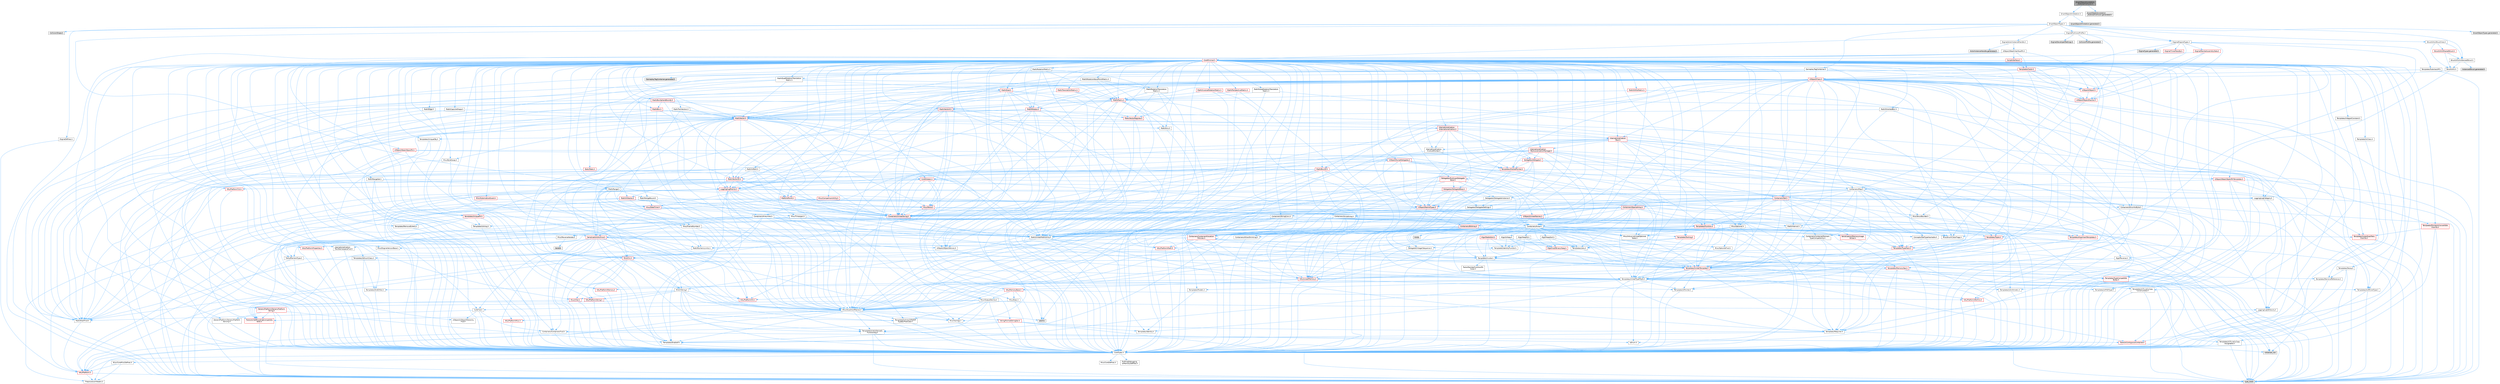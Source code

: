 digraph "SmartObjectAnnotation_SlotUserCollision.h"
{
 // INTERACTIVE_SVG=YES
 // LATEX_PDF_SIZE
  bgcolor="transparent";
  edge [fontname=Helvetica,fontsize=10,labelfontname=Helvetica,labelfontsize=10];
  node [fontname=Helvetica,fontsize=10,shape=box,height=0.2,width=0.4];
  Node1 [id="Node000001",label="SmartObjectAnnotation\l_SlotUserCollision.h",height=0.2,width=0.4,color="gray40", fillcolor="grey60", style="filled", fontcolor="black",tooltip=" "];
  Node1 -> Node2 [id="edge1_Node000001_Node000002",color="steelblue1",style="solid",tooltip=" "];
  Node2 [id="Node000002",label="SmartObjectAnnotation.h",height=0.2,width=0.4,color="grey40", fillcolor="white", style="filled",URL="$da/d24/SmartObjectAnnotation_8h.html",tooltip=" "];
  Node2 -> Node3 [id="edge2_Node000002_Node000003",color="steelblue1",style="solid",tooltip=" "];
  Node3 [id="Node000003",label="SmartObjectTypes.h",height=0.2,width=0.4,color="grey40", fillcolor="white", style="filled",URL="$d4/d09/SmartObjectTypes_8h.html",tooltip=" "];
  Node3 -> Node4 [id="edge3_Node000003_Node000004",color="steelblue1",style="solid",tooltip=" "];
  Node4 [id="Node000004",label="CollisionShape.h",height=0.2,width=0.4,color="grey60", fillcolor="#E0E0E0", style="filled",tooltip=" "];
  Node3 -> Node5 [id="edge4_Node000003_Node000005",color="steelblue1",style="solid",tooltip=" "];
  Node5 [id="Node000005",label="Containers/ArrayView.h",height=0.2,width=0.4,color="grey40", fillcolor="white", style="filled",URL="$d7/df4/ArrayView_8h.html",tooltip=" "];
  Node5 -> Node6 [id="edge5_Node000005_Node000006",color="steelblue1",style="solid",tooltip=" "];
  Node6 [id="Node000006",label="CoreTypes.h",height=0.2,width=0.4,color="grey40", fillcolor="white", style="filled",URL="$dc/dec/CoreTypes_8h.html",tooltip=" "];
  Node6 -> Node7 [id="edge6_Node000006_Node000007",color="steelblue1",style="solid",tooltip=" "];
  Node7 [id="Node000007",label="HAL/Platform.h",height=0.2,width=0.4,color="red", fillcolor="#FFF0F0", style="filled",URL="$d9/dd0/Platform_8h.html",tooltip=" "];
  Node7 -> Node10 [id="edge7_Node000007_Node000010",color="steelblue1",style="solid",tooltip=" "];
  Node10 [id="Node000010",label="type_traits",height=0.2,width=0.4,color="grey60", fillcolor="#E0E0E0", style="filled",tooltip=" "];
  Node7 -> Node11 [id="edge8_Node000007_Node000011",color="steelblue1",style="solid",tooltip=" "];
  Node11 [id="Node000011",label="PreprocessorHelpers.h",height=0.2,width=0.4,color="grey40", fillcolor="white", style="filled",URL="$db/ddb/PreprocessorHelpers_8h.html",tooltip=" "];
  Node6 -> Node17 [id="edge9_Node000006_Node000017",color="steelblue1",style="solid",tooltip=" "];
  Node17 [id="Node000017",label="ProfilingDebugging\l/UMemoryDefines.h",height=0.2,width=0.4,color="grey40", fillcolor="white", style="filled",URL="$d2/da2/UMemoryDefines_8h.html",tooltip=" "];
  Node6 -> Node18 [id="edge10_Node000006_Node000018",color="steelblue1",style="solid",tooltip=" "];
  Node18 [id="Node000018",label="Misc/CoreMiscDefines.h",height=0.2,width=0.4,color="grey40", fillcolor="white", style="filled",URL="$da/d38/CoreMiscDefines_8h.html",tooltip=" "];
  Node18 -> Node7 [id="edge11_Node000018_Node000007",color="steelblue1",style="solid",tooltip=" "];
  Node18 -> Node11 [id="edge12_Node000018_Node000011",color="steelblue1",style="solid",tooltip=" "];
  Node6 -> Node19 [id="edge13_Node000006_Node000019",color="steelblue1",style="solid",tooltip=" "];
  Node19 [id="Node000019",label="Misc/CoreDefines.h",height=0.2,width=0.4,color="grey40", fillcolor="white", style="filled",URL="$d3/dd2/CoreDefines_8h.html",tooltip=" "];
  Node5 -> Node20 [id="edge14_Node000005_Node000020",color="steelblue1",style="solid",tooltip=" "];
  Node20 [id="Node000020",label="Containers/ContainersFwd.h",height=0.2,width=0.4,color="grey40", fillcolor="white", style="filled",URL="$d4/d0a/ContainersFwd_8h.html",tooltip=" "];
  Node20 -> Node7 [id="edge15_Node000020_Node000007",color="steelblue1",style="solid",tooltip=" "];
  Node20 -> Node6 [id="edge16_Node000020_Node000006",color="steelblue1",style="solid",tooltip=" "];
  Node20 -> Node21 [id="edge17_Node000020_Node000021",color="steelblue1",style="solid",tooltip=" "];
  Node21 [id="Node000021",label="Traits/IsContiguousContainer.h",height=0.2,width=0.4,color="red", fillcolor="#FFF0F0", style="filled",URL="$d5/d3c/IsContiguousContainer_8h.html",tooltip=" "];
  Node21 -> Node6 [id="edge18_Node000021_Node000006",color="steelblue1",style="solid",tooltip=" "];
  Node21 -> Node23 [id="edge19_Node000021_Node000023",color="steelblue1",style="solid",tooltip=" "];
  Node23 [id="Node000023",label="initializer_list",height=0.2,width=0.4,color="grey60", fillcolor="#E0E0E0", style="filled",tooltip=" "];
  Node5 -> Node24 [id="edge20_Node000005_Node000024",color="steelblue1",style="solid",tooltip=" "];
  Node24 [id="Node000024",label="Misc/AssertionMacros.h",height=0.2,width=0.4,color="grey40", fillcolor="white", style="filled",URL="$d0/dfa/AssertionMacros_8h.html",tooltip=" "];
  Node24 -> Node6 [id="edge21_Node000024_Node000006",color="steelblue1",style="solid",tooltip=" "];
  Node24 -> Node7 [id="edge22_Node000024_Node000007",color="steelblue1",style="solid",tooltip=" "];
  Node24 -> Node25 [id="edge23_Node000024_Node000025",color="steelblue1",style="solid",tooltip=" "];
  Node25 [id="Node000025",label="HAL/PlatformMisc.h",height=0.2,width=0.4,color="red", fillcolor="#FFF0F0", style="filled",URL="$d0/df5/PlatformMisc_8h.html",tooltip=" "];
  Node25 -> Node6 [id="edge24_Node000025_Node000006",color="steelblue1",style="solid",tooltip=" "];
  Node24 -> Node11 [id="edge25_Node000024_Node000011",color="steelblue1",style="solid",tooltip=" "];
  Node24 -> Node57 [id="edge26_Node000024_Node000057",color="steelblue1",style="solid",tooltip=" "];
  Node57 [id="Node000057",label="Templates/EnableIf.h",height=0.2,width=0.4,color="grey40", fillcolor="white", style="filled",URL="$d7/d60/EnableIf_8h.html",tooltip=" "];
  Node57 -> Node6 [id="edge27_Node000057_Node000006",color="steelblue1",style="solid",tooltip=" "];
  Node24 -> Node58 [id="edge28_Node000024_Node000058",color="steelblue1",style="solid",tooltip=" "];
  Node58 [id="Node000058",label="Templates/IsArrayOrRefOf\lTypeByPredicate.h",height=0.2,width=0.4,color="grey40", fillcolor="white", style="filled",URL="$d6/da1/IsArrayOrRefOfTypeByPredicate_8h.html",tooltip=" "];
  Node58 -> Node6 [id="edge29_Node000058_Node000006",color="steelblue1",style="solid",tooltip=" "];
  Node24 -> Node59 [id="edge30_Node000024_Node000059",color="steelblue1",style="solid",tooltip=" "];
  Node59 [id="Node000059",label="Templates/IsValidVariadic\lFunctionArg.h",height=0.2,width=0.4,color="grey40", fillcolor="white", style="filled",URL="$d0/dc8/IsValidVariadicFunctionArg_8h.html",tooltip=" "];
  Node59 -> Node6 [id="edge31_Node000059_Node000006",color="steelblue1",style="solid",tooltip=" "];
  Node59 -> Node60 [id="edge32_Node000059_Node000060",color="steelblue1",style="solid",tooltip=" "];
  Node60 [id="Node000060",label="IsEnum.h",height=0.2,width=0.4,color="grey40", fillcolor="white", style="filled",URL="$d4/de5/IsEnum_8h.html",tooltip=" "];
  Node59 -> Node10 [id="edge33_Node000059_Node000010",color="steelblue1",style="solid",tooltip=" "];
  Node24 -> Node61 [id="edge34_Node000024_Node000061",color="steelblue1",style="solid",tooltip=" "];
  Node61 [id="Node000061",label="Traits/IsCharEncodingCompatible\lWith.h",height=0.2,width=0.4,color="red", fillcolor="#FFF0F0", style="filled",URL="$df/dd1/IsCharEncodingCompatibleWith_8h.html",tooltip=" "];
  Node61 -> Node10 [id="edge35_Node000061_Node000010",color="steelblue1",style="solid",tooltip=" "];
  Node24 -> Node63 [id="edge36_Node000024_Node000063",color="steelblue1",style="solid",tooltip=" "];
  Node63 [id="Node000063",label="Misc/VarArgs.h",height=0.2,width=0.4,color="grey40", fillcolor="white", style="filled",URL="$d5/d6f/VarArgs_8h.html",tooltip=" "];
  Node63 -> Node6 [id="edge37_Node000063_Node000006",color="steelblue1",style="solid",tooltip=" "];
  Node24 -> Node64 [id="edge38_Node000024_Node000064",color="steelblue1",style="solid",tooltip=" "];
  Node64 [id="Node000064",label="String/FormatStringSan.h",height=0.2,width=0.4,color="red", fillcolor="#FFF0F0", style="filled",URL="$d3/d8b/FormatStringSan_8h.html",tooltip=" "];
  Node64 -> Node10 [id="edge39_Node000064_Node000010",color="steelblue1",style="solid",tooltip=" "];
  Node64 -> Node6 [id="edge40_Node000064_Node000006",color="steelblue1",style="solid",tooltip=" "];
  Node64 -> Node65 [id="edge41_Node000064_Node000065",color="steelblue1",style="solid",tooltip=" "];
  Node65 [id="Node000065",label="Templates/Requires.h",height=0.2,width=0.4,color="grey40", fillcolor="white", style="filled",URL="$dc/d96/Requires_8h.html",tooltip=" "];
  Node65 -> Node57 [id="edge42_Node000065_Node000057",color="steelblue1",style="solid",tooltip=" "];
  Node65 -> Node10 [id="edge43_Node000065_Node000010",color="steelblue1",style="solid",tooltip=" "];
  Node64 -> Node66 [id="edge44_Node000064_Node000066",color="steelblue1",style="solid",tooltip=" "];
  Node66 [id="Node000066",label="Templates/Identity.h",height=0.2,width=0.4,color="grey40", fillcolor="white", style="filled",URL="$d0/dd5/Identity_8h.html",tooltip=" "];
  Node64 -> Node59 [id="edge45_Node000064_Node000059",color="steelblue1",style="solid",tooltip=" "];
  Node64 -> Node20 [id="edge46_Node000064_Node000020",color="steelblue1",style="solid",tooltip=" "];
  Node24 -> Node70 [id="edge47_Node000024_Node000070",color="steelblue1",style="solid",tooltip=" "];
  Node70 [id="Node000070",label="atomic",height=0.2,width=0.4,color="grey60", fillcolor="#E0E0E0", style="filled",tooltip=" "];
  Node5 -> Node71 [id="edge48_Node000005_Node000071",color="steelblue1",style="solid",tooltip=" "];
  Node71 [id="Node000071",label="Misc/ReverseIterate.h",height=0.2,width=0.4,color="grey40", fillcolor="white", style="filled",URL="$db/de3/ReverseIterate_8h.html",tooltip=" "];
  Node71 -> Node7 [id="edge49_Node000071_Node000007",color="steelblue1",style="solid",tooltip=" "];
  Node71 -> Node72 [id="edge50_Node000071_Node000072",color="steelblue1",style="solid",tooltip=" "];
  Node72 [id="Node000072",label="iterator",height=0.2,width=0.4,color="grey60", fillcolor="#E0E0E0", style="filled",tooltip=" "];
  Node5 -> Node73 [id="edge51_Node000005_Node000073",color="steelblue1",style="solid",tooltip=" "];
  Node73 [id="Node000073",label="Misc/IntrusiveUnsetOptional\lState.h",height=0.2,width=0.4,color="grey40", fillcolor="white", style="filled",URL="$d2/d0a/IntrusiveUnsetOptionalState_8h.html",tooltip=" "];
  Node73 -> Node74 [id="edge52_Node000073_Node000074",color="steelblue1",style="solid",tooltip=" "];
  Node74 [id="Node000074",label="Misc/OptionalFwd.h",height=0.2,width=0.4,color="grey40", fillcolor="white", style="filled",URL="$dc/d50/OptionalFwd_8h.html",tooltip=" "];
  Node5 -> Node75 [id="edge53_Node000005_Node000075",color="steelblue1",style="solid",tooltip=" "];
  Node75 [id="Node000075",label="Templates/Invoke.h",height=0.2,width=0.4,color="grey40", fillcolor="white", style="filled",URL="$d7/deb/Invoke_8h.html",tooltip=" "];
  Node75 -> Node6 [id="edge54_Node000075_Node000006",color="steelblue1",style="solid",tooltip=" "];
  Node75 -> Node76 [id="edge55_Node000075_Node000076",color="steelblue1",style="solid",tooltip=" "];
  Node76 [id="Node000076",label="Traits/MemberFunctionPtr\lOuter.h",height=0.2,width=0.4,color="grey40", fillcolor="white", style="filled",URL="$db/da7/MemberFunctionPtrOuter_8h.html",tooltip=" "];
  Node75 -> Node77 [id="edge56_Node000075_Node000077",color="steelblue1",style="solid",tooltip=" "];
  Node77 [id="Node000077",label="Templates/UnrealTemplate.h",height=0.2,width=0.4,color="red", fillcolor="#FFF0F0", style="filled",URL="$d4/d24/UnrealTemplate_8h.html",tooltip=" "];
  Node77 -> Node6 [id="edge57_Node000077_Node000006",color="steelblue1",style="solid",tooltip=" "];
  Node77 -> Node78 [id="edge58_Node000077_Node000078",color="steelblue1",style="solid",tooltip=" "];
  Node78 [id="Node000078",label="Templates/IsPointer.h",height=0.2,width=0.4,color="grey40", fillcolor="white", style="filled",URL="$d7/d05/IsPointer_8h.html",tooltip=" "];
  Node78 -> Node6 [id="edge59_Node000078_Node000006",color="steelblue1",style="solid",tooltip=" "];
  Node77 -> Node79 [id="edge60_Node000077_Node000079",color="steelblue1",style="solid",tooltip=" "];
  Node79 [id="Node000079",label="HAL/UnrealMemory.h",height=0.2,width=0.4,color="red", fillcolor="#FFF0F0", style="filled",URL="$d9/d96/UnrealMemory_8h.html",tooltip=" "];
  Node79 -> Node6 [id="edge61_Node000079_Node000006",color="steelblue1",style="solid",tooltip=" "];
  Node79 -> Node83 [id="edge62_Node000079_Node000083",color="steelblue1",style="solid",tooltip=" "];
  Node83 [id="Node000083",label="HAL/MemoryBase.h",height=0.2,width=0.4,color="red", fillcolor="#FFF0F0", style="filled",URL="$d6/d9f/MemoryBase_8h.html",tooltip=" "];
  Node83 -> Node6 [id="edge63_Node000083_Node000006",color="steelblue1",style="solid",tooltip=" "];
  Node83 -> Node50 [id="edge64_Node000083_Node000050",color="steelblue1",style="solid",tooltip=" "];
  Node50 [id="Node000050",label="HAL/PlatformAtomics.h",height=0.2,width=0.4,color="red", fillcolor="#FFF0F0", style="filled",URL="$d3/d36/PlatformAtomics_8h.html",tooltip=" "];
  Node50 -> Node6 [id="edge65_Node000050_Node000006",color="steelblue1",style="solid",tooltip=" "];
  Node83 -> Node33 [id="edge66_Node000083_Node000033",color="steelblue1",style="solid",tooltip=" "];
  Node33 [id="Node000033",label="HAL/PlatformCrt.h",height=0.2,width=0.4,color="red", fillcolor="#FFF0F0", style="filled",URL="$d8/d75/PlatformCrt_8h.html",tooltip=" "];
  Node83 -> Node84 [id="edge67_Node000083_Node000084",color="steelblue1",style="solid",tooltip=" "];
  Node84 [id="Node000084",label="Misc/Exec.h",height=0.2,width=0.4,color="grey40", fillcolor="white", style="filled",URL="$de/ddb/Exec_8h.html",tooltip=" "];
  Node84 -> Node6 [id="edge68_Node000084_Node000006",color="steelblue1",style="solid",tooltip=" "];
  Node84 -> Node24 [id="edge69_Node000084_Node000024",color="steelblue1",style="solid",tooltip=" "];
  Node83 -> Node85 [id="edge70_Node000083_Node000085",color="steelblue1",style="solid",tooltip=" "];
  Node85 [id="Node000085",label="Misc/OutputDevice.h",height=0.2,width=0.4,color="grey40", fillcolor="white", style="filled",URL="$d7/d32/OutputDevice_8h.html",tooltip=" "];
  Node85 -> Node29 [id="edge71_Node000085_Node000029",color="steelblue1",style="solid",tooltip=" "];
  Node29 [id="Node000029",label="CoreFwd.h",height=0.2,width=0.4,color="grey40", fillcolor="white", style="filled",URL="$d1/d1e/CoreFwd_8h.html",tooltip=" "];
  Node29 -> Node6 [id="edge72_Node000029_Node000006",color="steelblue1",style="solid",tooltip=" "];
  Node29 -> Node20 [id="edge73_Node000029_Node000020",color="steelblue1",style="solid",tooltip=" "];
  Node29 -> Node30 [id="edge74_Node000029_Node000030",color="steelblue1",style="solid",tooltip=" "];
  Node30 [id="Node000030",label="Math/MathFwd.h",height=0.2,width=0.4,color="grey40", fillcolor="white", style="filled",URL="$d2/d10/MathFwd_8h.html",tooltip=" "];
  Node30 -> Node7 [id="edge75_Node000030_Node000007",color="steelblue1",style="solid",tooltip=" "];
  Node29 -> Node31 [id="edge76_Node000029_Node000031",color="steelblue1",style="solid",tooltip=" "];
  Node31 [id="Node000031",label="UObject/UObjectHierarchy\lFwd.h",height=0.2,width=0.4,color="grey40", fillcolor="white", style="filled",URL="$d3/d13/UObjectHierarchyFwd_8h.html",tooltip=" "];
  Node85 -> Node6 [id="edge77_Node000085_Node000006",color="steelblue1",style="solid",tooltip=" "];
  Node85 -> Node86 [id="edge78_Node000085_Node000086",color="steelblue1",style="solid",tooltip=" "];
  Node86 [id="Node000086",label="Logging/LogVerbosity.h",height=0.2,width=0.4,color="grey40", fillcolor="white", style="filled",URL="$d2/d8f/LogVerbosity_8h.html",tooltip=" "];
  Node86 -> Node6 [id="edge79_Node000086_Node000006",color="steelblue1",style="solid",tooltip=" "];
  Node85 -> Node63 [id="edge80_Node000085_Node000063",color="steelblue1",style="solid",tooltip=" "];
  Node85 -> Node58 [id="edge81_Node000085_Node000058",color="steelblue1",style="solid",tooltip=" "];
  Node85 -> Node59 [id="edge82_Node000085_Node000059",color="steelblue1",style="solid",tooltip=" "];
  Node85 -> Node61 [id="edge83_Node000085_Node000061",color="steelblue1",style="solid",tooltip=" "];
  Node79 -> Node96 [id="edge84_Node000079_Node000096",color="steelblue1",style="solid",tooltip=" "];
  Node96 [id="Node000096",label="HAL/PlatformMemory.h",height=0.2,width=0.4,color="red", fillcolor="#FFF0F0", style="filled",URL="$de/d68/PlatformMemory_8h.html",tooltip=" "];
  Node96 -> Node6 [id="edge85_Node000096_Node000006",color="steelblue1",style="solid",tooltip=" "];
  Node79 -> Node78 [id="edge86_Node000079_Node000078",color="steelblue1",style="solid",tooltip=" "];
  Node77 -> Node101 [id="edge87_Node000077_Node000101",color="steelblue1",style="solid",tooltip=" "];
  Node101 [id="Node000101",label="Templates/UnrealTypeTraits.h",height=0.2,width=0.4,color="grey40", fillcolor="white", style="filled",URL="$d2/d2d/UnrealTypeTraits_8h.html",tooltip=" "];
  Node101 -> Node6 [id="edge88_Node000101_Node000006",color="steelblue1",style="solid",tooltip=" "];
  Node101 -> Node78 [id="edge89_Node000101_Node000078",color="steelblue1",style="solid",tooltip=" "];
  Node101 -> Node24 [id="edge90_Node000101_Node000024",color="steelblue1",style="solid",tooltip=" "];
  Node101 -> Node92 [id="edge91_Node000101_Node000092",color="steelblue1",style="solid",tooltip=" "];
  Node92 [id="Node000092",label="Templates/AndOrNot.h",height=0.2,width=0.4,color="grey40", fillcolor="white", style="filled",URL="$db/d0a/AndOrNot_8h.html",tooltip=" "];
  Node92 -> Node6 [id="edge92_Node000092_Node000006",color="steelblue1",style="solid",tooltip=" "];
  Node101 -> Node57 [id="edge93_Node000101_Node000057",color="steelblue1",style="solid",tooltip=" "];
  Node101 -> Node102 [id="edge94_Node000101_Node000102",color="steelblue1",style="solid",tooltip=" "];
  Node102 [id="Node000102",label="Templates/IsArithmetic.h",height=0.2,width=0.4,color="grey40", fillcolor="white", style="filled",URL="$d2/d5d/IsArithmetic_8h.html",tooltip=" "];
  Node102 -> Node6 [id="edge95_Node000102_Node000006",color="steelblue1",style="solid",tooltip=" "];
  Node101 -> Node60 [id="edge96_Node000101_Node000060",color="steelblue1",style="solid",tooltip=" "];
  Node101 -> Node103 [id="edge97_Node000101_Node000103",color="steelblue1",style="solid",tooltip=" "];
  Node103 [id="Node000103",label="Templates/Models.h",height=0.2,width=0.4,color="grey40", fillcolor="white", style="filled",URL="$d3/d0c/Models_8h.html",tooltip=" "];
  Node103 -> Node66 [id="edge98_Node000103_Node000066",color="steelblue1",style="solid",tooltip=" "];
  Node101 -> Node104 [id="edge99_Node000101_Node000104",color="steelblue1",style="solid",tooltip=" "];
  Node104 [id="Node000104",label="Templates/IsPODType.h",height=0.2,width=0.4,color="grey40", fillcolor="white", style="filled",URL="$d7/db1/IsPODType_8h.html",tooltip=" "];
  Node104 -> Node6 [id="edge100_Node000104_Node000006",color="steelblue1",style="solid",tooltip=" "];
  Node101 -> Node105 [id="edge101_Node000101_Node000105",color="steelblue1",style="solid",tooltip=" "];
  Node105 [id="Node000105",label="Templates/IsUECoreType.h",height=0.2,width=0.4,color="grey40", fillcolor="white", style="filled",URL="$d1/db8/IsUECoreType_8h.html",tooltip=" "];
  Node105 -> Node6 [id="edge102_Node000105_Node000006",color="steelblue1",style="solid",tooltip=" "];
  Node105 -> Node10 [id="edge103_Node000105_Node000010",color="steelblue1",style="solid",tooltip=" "];
  Node101 -> Node93 [id="edge104_Node000101_Node000093",color="steelblue1",style="solid",tooltip=" "];
  Node93 [id="Node000093",label="Templates/IsTriviallyCopy\lConstructible.h",height=0.2,width=0.4,color="grey40", fillcolor="white", style="filled",URL="$d3/d78/IsTriviallyCopyConstructible_8h.html",tooltip=" "];
  Node93 -> Node6 [id="edge105_Node000093_Node000006",color="steelblue1",style="solid",tooltip=" "];
  Node93 -> Node10 [id="edge106_Node000093_Node000010",color="steelblue1",style="solid",tooltip=" "];
  Node77 -> Node106 [id="edge107_Node000077_Node000106",color="steelblue1",style="solid",tooltip=" "];
  Node106 [id="Node000106",label="Templates/RemoveReference.h",height=0.2,width=0.4,color="grey40", fillcolor="white", style="filled",URL="$da/dbe/RemoveReference_8h.html",tooltip=" "];
  Node106 -> Node6 [id="edge108_Node000106_Node000006",color="steelblue1",style="solid",tooltip=" "];
  Node77 -> Node65 [id="edge109_Node000077_Node000065",color="steelblue1",style="solid",tooltip=" "];
  Node77 -> Node107 [id="edge110_Node000077_Node000107",color="steelblue1",style="solid",tooltip=" "];
  Node107 [id="Node000107",label="Templates/TypeCompatible\lBytes.h",height=0.2,width=0.4,color="red", fillcolor="#FFF0F0", style="filled",URL="$df/d0a/TypeCompatibleBytes_8h.html",tooltip=" "];
  Node107 -> Node6 [id="edge111_Node000107_Node000006",color="steelblue1",style="solid",tooltip=" "];
  Node107 -> Node10 [id="edge112_Node000107_Node000010",color="steelblue1",style="solid",tooltip=" "];
  Node77 -> Node66 [id="edge113_Node000077_Node000066",color="steelblue1",style="solid",tooltip=" "];
  Node77 -> Node21 [id="edge114_Node000077_Node000021",color="steelblue1",style="solid",tooltip=" "];
  Node77 -> Node10 [id="edge115_Node000077_Node000010",color="steelblue1",style="solid",tooltip=" "];
  Node75 -> Node10 [id="edge116_Node000075_Node000010",color="steelblue1",style="solid",tooltip=" "];
  Node5 -> Node101 [id="edge117_Node000005_Node000101",color="steelblue1",style="solid",tooltip=" "];
  Node5 -> Node28 [id="edge118_Node000005_Node000028",color="steelblue1",style="solid",tooltip=" "];
  Node28 [id="Node000028",label="Traits/ElementType.h",height=0.2,width=0.4,color="grey40", fillcolor="white", style="filled",URL="$d5/d4f/ElementType_8h.html",tooltip=" "];
  Node28 -> Node7 [id="edge119_Node000028_Node000007",color="steelblue1",style="solid",tooltip=" "];
  Node28 -> Node23 [id="edge120_Node000028_Node000023",color="steelblue1",style="solid",tooltip=" "];
  Node28 -> Node10 [id="edge121_Node000028_Node000010",color="steelblue1",style="solid",tooltip=" "];
  Node5 -> Node109 [id="edge122_Node000005_Node000109",color="steelblue1",style="solid",tooltip=" "];
  Node109 [id="Node000109",label="Containers/Array.h",height=0.2,width=0.4,color="grey40", fillcolor="white", style="filled",URL="$df/dd0/Array_8h.html",tooltip=" "];
  Node109 -> Node6 [id="edge123_Node000109_Node000006",color="steelblue1",style="solid",tooltip=" "];
  Node109 -> Node24 [id="edge124_Node000109_Node000024",color="steelblue1",style="solid",tooltip=" "];
  Node109 -> Node73 [id="edge125_Node000109_Node000073",color="steelblue1",style="solid",tooltip=" "];
  Node109 -> Node71 [id="edge126_Node000109_Node000071",color="steelblue1",style="solid",tooltip=" "];
  Node109 -> Node79 [id="edge127_Node000109_Node000079",color="steelblue1",style="solid",tooltip=" "];
  Node109 -> Node101 [id="edge128_Node000109_Node000101",color="steelblue1",style="solid",tooltip=" "];
  Node109 -> Node77 [id="edge129_Node000109_Node000077",color="steelblue1",style="solid",tooltip=" "];
  Node109 -> Node110 [id="edge130_Node000109_Node000110",color="steelblue1",style="solid",tooltip=" "];
  Node110 [id="Node000110",label="Containers/AllowShrinking.h",height=0.2,width=0.4,color="grey40", fillcolor="white", style="filled",URL="$d7/d1a/AllowShrinking_8h.html",tooltip=" "];
  Node110 -> Node6 [id="edge131_Node000110_Node000006",color="steelblue1",style="solid",tooltip=" "];
  Node109 -> Node111 [id="edge132_Node000109_Node000111",color="steelblue1",style="solid",tooltip=" "];
  Node111 [id="Node000111",label="Containers/ContainerAllocation\lPolicies.h",height=0.2,width=0.4,color="red", fillcolor="#FFF0F0", style="filled",URL="$d7/dff/ContainerAllocationPolicies_8h.html",tooltip=" "];
  Node111 -> Node6 [id="edge133_Node000111_Node000006",color="steelblue1",style="solid",tooltip=" "];
  Node111 -> Node111 [id="edge134_Node000111_Node000111",color="steelblue1",style="solid",tooltip=" "];
  Node111 -> Node113 [id="edge135_Node000111_Node000113",color="steelblue1",style="solid",tooltip=" "];
  Node113 [id="Node000113",label="HAL/PlatformMath.h",height=0.2,width=0.4,color="red", fillcolor="#FFF0F0", style="filled",URL="$dc/d53/PlatformMath_8h.html",tooltip=" "];
  Node113 -> Node6 [id="edge136_Node000113_Node000006",color="steelblue1",style="solid",tooltip=" "];
  Node111 -> Node79 [id="edge137_Node000111_Node000079",color="steelblue1",style="solid",tooltip=" "];
  Node111 -> Node43 [id="edge138_Node000111_Node000043",color="steelblue1",style="solid",tooltip=" "];
  Node43 [id="Node000043",label="Math/NumericLimits.h",height=0.2,width=0.4,color="grey40", fillcolor="white", style="filled",URL="$df/d1b/NumericLimits_8h.html",tooltip=" "];
  Node43 -> Node6 [id="edge139_Node000043_Node000006",color="steelblue1",style="solid",tooltip=" "];
  Node111 -> Node24 [id="edge140_Node000111_Node000024",color="steelblue1",style="solid",tooltip=" "];
  Node111 -> Node122 [id="edge141_Node000111_Node000122",color="steelblue1",style="solid",tooltip=" "];
  Node122 [id="Node000122",label="Templates/MemoryOps.h",height=0.2,width=0.4,color="red", fillcolor="#FFF0F0", style="filled",URL="$db/dea/MemoryOps_8h.html",tooltip=" "];
  Node122 -> Node6 [id="edge142_Node000122_Node000006",color="steelblue1",style="solid",tooltip=" "];
  Node122 -> Node79 [id="edge143_Node000122_Node000079",color="steelblue1",style="solid",tooltip=" "];
  Node122 -> Node94 [id="edge144_Node000122_Node000094",color="steelblue1",style="solid",tooltip=" "];
  Node94 [id="Node000094",label="Templates/IsTriviallyCopy\lAssignable.h",height=0.2,width=0.4,color="grey40", fillcolor="white", style="filled",URL="$d2/df2/IsTriviallyCopyAssignable_8h.html",tooltip=" "];
  Node94 -> Node6 [id="edge145_Node000094_Node000006",color="steelblue1",style="solid",tooltip=" "];
  Node94 -> Node10 [id="edge146_Node000094_Node000010",color="steelblue1",style="solid",tooltip=" "];
  Node122 -> Node93 [id="edge147_Node000122_Node000093",color="steelblue1",style="solid",tooltip=" "];
  Node122 -> Node65 [id="edge148_Node000122_Node000065",color="steelblue1",style="solid",tooltip=" "];
  Node122 -> Node101 [id="edge149_Node000122_Node000101",color="steelblue1",style="solid",tooltip=" "];
  Node122 -> Node10 [id="edge150_Node000122_Node000010",color="steelblue1",style="solid",tooltip=" "];
  Node111 -> Node107 [id="edge151_Node000111_Node000107",color="steelblue1",style="solid",tooltip=" "];
  Node111 -> Node10 [id="edge152_Node000111_Node000010",color="steelblue1",style="solid",tooltip=" "];
  Node109 -> Node123 [id="edge153_Node000109_Node000123",color="steelblue1",style="solid",tooltip=" "];
  Node123 [id="Node000123",label="Containers/ContainerElement\lTypeCompatibility.h",height=0.2,width=0.4,color="grey40", fillcolor="white", style="filled",URL="$df/ddf/ContainerElementTypeCompatibility_8h.html",tooltip=" "];
  Node123 -> Node6 [id="edge154_Node000123_Node000006",color="steelblue1",style="solid",tooltip=" "];
  Node123 -> Node101 [id="edge155_Node000123_Node000101",color="steelblue1",style="solid",tooltip=" "];
  Node109 -> Node124 [id="edge156_Node000109_Node000124",color="steelblue1",style="solid",tooltip=" "];
  Node124 [id="Node000124",label="Serialization/Archive.h",height=0.2,width=0.4,color="red", fillcolor="#FFF0F0", style="filled",URL="$d7/d3b/Archive_8h.html",tooltip=" "];
  Node124 -> Node29 [id="edge157_Node000124_Node000029",color="steelblue1",style="solid",tooltip=" "];
  Node124 -> Node6 [id="edge158_Node000124_Node000006",color="steelblue1",style="solid",tooltip=" "];
  Node124 -> Node125 [id="edge159_Node000124_Node000125",color="steelblue1",style="solid",tooltip=" "];
  Node125 [id="Node000125",label="HAL/PlatformProperties.h",height=0.2,width=0.4,color="red", fillcolor="#FFF0F0", style="filled",URL="$d9/db0/PlatformProperties_8h.html",tooltip=" "];
  Node125 -> Node6 [id="edge160_Node000125_Node000006",color="steelblue1",style="solid",tooltip=" "];
  Node124 -> Node128 [id="edge161_Node000124_Node000128",color="steelblue1",style="solid",tooltip=" "];
  Node128 [id="Node000128",label="Internationalization\l/TextNamespaceFwd.h",height=0.2,width=0.4,color="grey40", fillcolor="white", style="filled",URL="$d8/d97/TextNamespaceFwd_8h.html",tooltip=" "];
  Node128 -> Node6 [id="edge162_Node000128_Node000006",color="steelblue1",style="solid",tooltip=" "];
  Node124 -> Node30 [id="edge163_Node000124_Node000030",color="steelblue1",style="solid",tooltip=" "];
  Node124 -> Node24 [id="edge164_Node000124_Node000024",color="steelblue1",style="solid",tooltip=" "];
  Node124 -> Node129 [id="edge165_Node000124_Node000129",color="steelblue1",style="solid",tooltip=" "];
  Node129 [id="Node000129",label="Misc/EngineVersionBase.h",height=0.2,width=0.4,color="grey40", fillcolor="white", style="filled",URL="$d5/d2b/EngineVersionBase_8h.html",tooltip=" "];
  Node129 -> Node6 [id="edge166_Node000129_Node000006",color="steelblue1",style="solid",tooltip=" "];
  Node124 -> Node63 [id="edge167_Node000124_Node000063",color="steelblue1",style="solid",tooltip=" "];
  Node124 -> Node57 [id="edge168_Node000124_Node000057",color="steelblue1",style="solid",tooltip=" "];
  Node124 -> Node58 [id="edge169_Node000124_Node000058",color="steelblue1",style="solid",tooltip=" "];
  Node124 -> Node132 [id="edge170_Node000124_Node000132",color="steelblue1",style="solid",tooltip=" "];
  Node132 [id="Node000132",label="Templates/IsEnumClass.h",height=0.2,width=0.4,color="grey40", fillcolor="white", style="filled",URL="$d7/d15/IsEnumClass_8h.html",tooltip=" "];
  Node132 -> Node6 [id="edge171_Node000132_Node000006",color="steelblue1",style="solid",tooltip=" "];
  Node132 -> Node92 [id="edge172_Node000132_Node000092",color="steelblue1",style="solid",tooltip=" "];
  Node124 -> Node59 [id="edge173_Node000124_Node000059",color="steelblue1",style="solid",tooltip=" "];
  Node124 -> Node77 [id="edge174_Node000124_Node000077",color="steelblue1",style="solid",tooltip=" "];
  Node124 -> Node61 [id="edge175_Node000124_Node000061",color="steelblue1",style="solid",tooltip=" "];
  Node124 -> Node133 [id="edge176_Node000124_Node000133",color="steelblue1",style="solid",tooltip=" "];
  Node133 [id="Node000133",label="UObject/ObjectVersion.h",height=0.2,width=0.4,color="grey40", fillcolor="white", style="filled",URL="$da/d63/ObjectVersion_8h.html",tooltip=" "];
  Node133 -> Node6 [id="edge177_Node000133_Node000006",color="steelblue1",style="solid",tooltip=" "];
  Node109 -> Node134 [id="edge178_Node000109_Node000134",color="steelblue1",style="solid",tooltip=" "];
  Node134 [id="Node000134",label="Serialization/MemoryImage\lWriter.h",height=0.2,width=0.4,color="red", fillcolor="#FFF0F0", style="filled",URL="$d0/d08/MemoryImageWriter_8h.html",tooltip=" "];
  Node134 -> Node6 [id="edge179_Node000134_Node000006",color="steelblue1",style="solid",tooltip=" "];
  Node109 -> Node148 [id="edge180_Node000109_Node000148",color="steelblue1",style="solid",tooltip=" "];
  Node148 [id="Node000148",label="Algo/Heapify.h",height=0.2,width=0.4,color="grey40", fillcolor="white", style="filled",URL="$d0/d2a/Heapify_8h.html",tooltip=" "];
  Node148 -> Node149 [id="edge181_Node000148_Node000149",color="steelblue1",style="solid",tooltip=" "];
  Node149 [id="Node000149",label="Algo/Impl/BinaryHeap.h",height=0.2,width=0.4,color="red", fillcolor="#FFF0F0", style="filled",URL="$d7/da3/Algo_2Impl_2BinaryHeap_8h.html",tooltip=" "];
  Node149 -> Node75 [id="edge182_Node000149_Node000075",color="steelblue1",style="solid",tooltip=" "];
  Node149 -> Node10 [id="edge183_Node000149_Node000010",color="steelblue1",style="solid",tooltip=" "];
  Node148 -> Node152 [id="edge184_Node000148_Node000152",color="steelblue1",style="solid",tooltip=" "];
  Node152 [id="Node000152",label="Templates/IdentityFunctor.h",height=0.2,width=0.4,color="grey40", fillcolor="white", style="filled",URL="$d7/d2e/IdentityFunctor_8h.html",tooltip=" "];
  Node152 -> Node7 [id="edge185_Node000152_Node000007",color="steelblue1",style="solid",tooltip=" "];
  Node148 -> Node75 [id="edge186_Node000148_Node000075",color="steelblue1",style="solid",tooltip=" "];
  Node148 -> Node153 [id="edge187_Node000148_Node000153",color="steelblue1",style="solid",tooltip=" "];
  Node153 [id="Node000153",label="Templates/Less.h",height=0.2,width=0.4,color="grey40", fillcolor="white", style="filled",URL="$de/dc8/Less_8h.html",tooltip=" "];
  Node153 -> Node6 [id="edge188_Node000153_Node000006",color="steelblue1",style="solid",tooltip=" "];
  Node153 -> Node77 [id="edge189_Node000153_Node000077",color="steelblue1",style="solid",tooltip=" "];
  Node148 -> Node77 [id="edge190_Node000148_Node000077",color="steelblue1",style="solid",tooltip=" "];
  Node109 -> Node154 [id="edge191_Node000109_Node000154",color="steelblue1",style="solid",tooltip=" "];
  Node154 [id="Node000154",label="Algo/HeapSort.h",height=0.2,width=0.4,color="grey40", fillcolor="white", style="filled",URL="$d3/d92/HeapSort_8h.html",tooltip=" "];
  Node154 -> Node149 [id="edge192_Node000154_Node000149",color="steelblue1",style="solid",tooltip=" "];
  Node154 -> Node152 [id="edge193_Node000154_Node000152",color="steelblue1",style="solid",tooltip=" "];
  Node154 -> Node153 [id="edge194_Node000154_Node000153",color="steelblue1",style="solid",tooltip=" "];
  Node154 -> Node77 [id="edge195_Node000154_Node000077",color="steelblue1",style="solid",tooltip=" "];
  Node109 -> Node155 [id="edge196_Node000109_Node000155",color="steelblue1",style="solid",tooltip=" "];
  Node155 [id="Node000155",label="Algo/IsHeap.h",height=0.2,width=0.4,color="grey40", fillcolor="white", style="filled",URL="$de/d32/IsHeap_8h.html",tooltip=" "];
  Node155 -> Node149 [id="edge197_Node000155_Node000149",color="steelblue1",style="solid",tooltip=" "];
  Node155 -> Node152 [id="edge198_Node000155_Node000152",color="steelblue1",style="solid",tooltip=" "];
  Node155 -> Node75 [id="edge199_Node000155_Node000075",color="steelblue1",style="solid",tooltip=" "];
  Node155 -> Node153 [id="edge200_Node000155_Node000153",color="steelblue1",style="solid",tooltip=" "];
  Node155 -> Node77 [id="edge201_Node000155_Node000077",color="steelblue1",style="solid",tooltip=" "];
  Node109 -> Node149 [id="edge202_Node000109_Node000149",color="steelblue1",style="solid",tooltip=" "];
  Node109 -> Node156 [id="edge203_Node000109_Node000156",color="steelblue1",style="solid",tooltip=" "];
  Node156 [id="Node000156",label="Algo/StableSort.h",height=0.2,width=0.4,color="red", fillcolor="#FFF0F0", style="filled",URL="$d7/d3c/StableSort_8h.html",tooltip=" "];
  Node156 -> Node152 [id="edge204_Node000156_Node000152",color="steelblue1",style="solid",tooltip=" "];
  Node156 -> Node75 [id="edge205_Node000156_Node000075",color="steelblue1",style="solid",tooltip=" "];
  Node156 -> Node153 [id="edge206_Node000156_Node000153",color="steelblue1",style="solid",tooltip=" "];
  Node156 -> Node77 [id="edge207_Node000156_Node000077",color="steelblue1",style="solid",tooltip=" "];
  Node109 -> Node159 [id="edge208_Node000109_Node000159",color="steelblue1",style="solid",tooltip=" "];
  Node159 [id="Node000159",label="Concepts/GetTypeHashable.h",height=0.2,width=0.4,color="grey40", fillcolor="white", style="filled",URL="$d3/da2/GetTypeHashable_8h.html",tooltip=" "];
  Node159 -> Node6 [id="edge209_Node000159_Node000006",color="steelblue1",style="solid",tooltip=" "];
  Node159 -> Node139 [id="edge210_Node000159_Node000139",color="steelblue1",style="solid",tooltip=" "];
  Node139 [id="Node000139",label="Templates/TypeHash.h",height=0.2,width=0.4,color="red", fillcolor="#FFF0F0", style="filled",URL="$d1/d62/TypeHash_8h.html",tooltip=" "];
  Node139 -> Node6 [id="edge211_Node000139_Node000006",color="steelblue1",style="solid",tooltip=" "];
  Node139 -> Node65 [id="edge212_Node000139_Node000065",color="steelblue1",style="solid",tooltip=" "];
  Node139 -> Node140 [id="edge213_Node000139_Node000140",color="steelblue1",style="solid",tooltip=" "];
  Node140 [id="Node000140",label="Misc/Crc.h",height=0.2,width=0.4,color="red", fillcolor="#FFF0F0", style="filled",URL="$d4/dd2/Crc_8h.html",tooltip=" "];
  Node140 -> Node6 [id="edge214_Node000140_Node000006",color="steelblue1",style="solid",tooltip=" "];
  Node140 -> Node81 [id="edge215_Node000140_Node000081",color="steelblue1",style="solid",tooltip=" "];
  Node81 [id="Node000081",label="HAL/PlatformString.h",height=0.2,width=0.4,color="red", fillcolor="#FFF0F0", style="filled",URL="$db/db5/PlatformString_8h.html",tooltip=" "];
  Node81 -> Node6 [id="edge216_Node000081_Node000006",color="steelblue1",style="solid",tooltip=" "];
  Node140 -> Node24 [id="edge217_Node000140_Node000024",color="steelblue1",style="solid",tooltip=" "];
  Node140 -> Node141 [id="edge218_Node000140_Node000141",color="steelblue1",style="solid",tooltip=" "];
  Node141 [id="Node000141",label="Misc/CString.h",height=0.2,width=0.4,color="grey40", fillcolor="white", style="filled",URL="$d2/d49/CString_8h.html",tooltip=" "];
  Node141 -> Node6 [id="edge219_Node000141_Node000006",color="steelblue1",style="solid",tooltip=" "];
  Node141 -> Node33 [id="edge220_Node000141_Node000033",color="steelblue1",style="solid",tooltip=" "];
  Node141 -> Node81 [id="edge221_Node000141_Node000081",color="steelblue1",style="solid",tooltip=" "];
  Node141 -> Node24 [id="edge222_Node000141_Node000024",color="steelblue1",style="solid",tooltip=" "];
  Node141 -> Node142 [id="edge223_Node000141_Node000142",color="steelblue1",style="solid",tooltip=" "];
  Node142 [id="Node000142",label="Misc/Char.h",height=0.2,width=0.4,color="red", fillcolor="#FFF0F0", style="filled",URL="$d0/d58/Char_8h.html",tooltip=" "];
  Node142 -> Node6 [id="edge224_Node000142_Node000006",color="steelblue1",style="solid",tooltip=" "];
  Node142 -> Node10 [id="edge225_Node000142_Node000010",color="steelblue1",style="solid",tooltip=" "];
  Node141 -> Node63 [id="edge226_Node000141_Node000063",color="steelblue1",style="solid",tooltip=" "];
  Node141 -> Node58 [id="edge227_Node000141_Node000058",color="steelblue1",style="solid",tooltip=" "];
  Node141 -> Node59 [id="edge228_Node000141_Node000059",color="steelblue1",style="solid",tooltip=" "];
  Node141 -> Node61 [id="edge229_Node000141_Node000061",color="steelblue1",style="solid",tooltip=" "];
  Node140 -> Node142 [id="edge230_Node000140_Node000142",color="steelblue1",style="solid",tooltip=" "];
  Node140 -> Node101 [id="edge231_Node000140_Node000101",color="steelblue1",style="solid",tooltip=" "];
  Node139 -> Node10 [id="edge232_Node000139_Node000010",color="steelblue1",style="solid",tooltip=" "];
  Node109 -> Node152 [id="edge233_Node000109_Node000152",color="steelblue1",style="solid",tooltip=" "];
  Node109 -> Node75 [id="edge234_Node000109_Node000075",color="steelblue1",style="solid",tooltip=" "];
  Node109 -> Node153 [id="edge235_Node000109_Node000153",color="steelblue1",style="solid",tooltip=" "];
  Node109 -> Node160 [id="edge236_Node000109_Node000160",color="steelblue1",style="solid",tooltip=" "];
  Node160 [id="Node000160",label="Templates/LosesQualifiers\lFromTo.h",height=0.2,width=0.4,color="red", fillcolor="#FFF0F0", style="filled",URL="$d2/db3/LosesQualifiersFromTo_8h.html",tooltip=" "];
  Node160 -> Node10 [id="edge237_Node000160_Node000010",color="steelblue1",style="solid",tooltip=" "];
  Node109 -> Node65 [id="edge238_Node000109_Node000065",color="steelblue1",style="solid",tooltip=" "];
  Node109 -> Node161 [id="edge239_Node000109_Node000161",color="steelblue1",style="solid",tooltip=" "];
  Node161 [id="Node000161",label="Templates/Sorting.h",height=0.2,width=0.4,color="red", fillcolor="#FFF0F0", style="filled",URL="$d3/d9e/Sorting_8h.html",tooltip=" "];
  Node161 -> Node6 [id="edge240_Node000161_Node000006",color="steelblue1",style="solid",tooltip=" "];
  Node161 -> Node113 [id="edge241_Node000161_Node000113",color="steelblue1",style="solid",tooltip=" "];
  Node161 -> Node153 [id="edge242_Node000161_Node000153",color="steelblue1",style="solid",tooltip=" "];
  Node109 -> Node165 [id="edge243_Node000109_Node000165",color="steelblue1",style="solid",tooltip=" "];
  Node165 [id="Node000165",label="Templates/AlignmentTemplates.h",height=0.2,width=0.4,color="red", fillcolor="#FFF0F0", style="filled",URL="$dd/d32/AlignmentTemplates_8h.html",tooltip=" "];
  Node165 -> Node6 [id="edge244_Node000165_Node000006",color="steelblue1",style="solid",tooltip=" "];
  Node165 -> Node78 [id="edge245_Node000165_Node000078",color="steelblue1",style="solid",tooltip=" "];
  Node109 -> Node28 [id="edge246_Node000109_Node000028",color="steelblue1",style="solid",tooltip=" "];
  Node109 -> Node119 [id="edge247_Node000109_Node000119",color="steelblue1",style="solid",tooltip=" "];
  Node119 [id="Node000119",label="limits",height=0.2,width=0.4,color="grey60", fillcolor="#E0E0E0", style="filled",tooltip=" "];
  Node109 -> Node10 [id="edge248_Node000109_Node000010",color="steelblue1",style="solid",tooltip=" "];
  Node5 -> Node164 [id="edge249_Node000005_Node000164",color="steelblue1",style="solid",tooltip=" "];
  Node164 [id="Node000164",label="Math/UnrealMathUtility.h",height=0.2,width=0.4,color="grey40", fillcolor="white", style="filled",URL="$db/db8/UnrealMathUtility_8h.html",tooltip=" "];
  Node164 -> Node6 [id="edge250_Node000164_Node000006",color="steelblue1",style="solid",tooltip=" "];
  Node164 -> Node24 [id="edge251_Node000164_Node000024",color="steelblue1",style="solid",tooltip=" "];
  Node164 -> Node113 [id="edge252_Node000164_Node000113",color="steelblue1",style="solid",tooltip=" "];
  Node164 -> Node30 [id="edge253_Node000164_Node000030",color="steelblue1",style="solid",tooltip=" "];
  Node164 -> Node66 [id="edge254_Node000164_Node000066",color="steelblue1",style="solid",tooltip=" "];
  Node164 -> Node65 [id="edge255_Node000164_Node000065",color="steelblue1",style="solid",tooltip=" "];
  Node5 -> Node10 [id="edge256_Node000005_Node000010",color="steelblue1",style="solid",tooltip=" "];
  Node3 -> Node166 [id="edge257_Node000003_Node000166",color="steelblue1",style="solid",tooltip=" "];
  Node166 [id="Node000166",label="Engine/ActorInstanceHandle.h",height=0.2,width=0.4,color="grey40", fillcolor="white", style="filled",URL="$df/d4b/ActorInstanceHandle_8h.html",tooltip=" "];
  Node166 -> Node167 [id="edge258_Node000166_Node000167",color="steelblue1",style="solid",tooltip=" "];
  Node167 [id="Node000167",label="UObject/WeakInterfacePtr.h",height=0.2,width=0.4,color="grey40", fillcolor="white", style="filled",URL="$da/d4e/WeakInterfacePtr_8h.html",tooltip=" "];
  Node167 -> Node168 [id="edge259_Node000167_Node000168",color="steelblue1",style="solid",tooltip=" "];
  Node168 [id="Node000168",label="CoreMinimal.h",height=0.2,width=0.4,color="red", fillcolor="#FFF0F0", style="filled",URL="$d7/d67/CoreMinimal_8h.html",tooltip=" "];
  Node168 -> Node6 [id="edge260_Node000168_Node000006",color="steelblue1",style="solid",tooltip=" "];
  Node168 -> Node29 [id="edge261_Node000168_Node000029",color="steelblue1",style="solid",tooltip=" "];
  Node168 -> Node31 [id="edge262_Node000168_Node000031",color="steelblue1",style="solid",tooltip=" "];
  Node168 -> Node20 [id="edge263_Node000168_Node000020",color="steelblue1",style="solid",tooltip=" "];
  Node168 -> Node63 [id="edge264_Node000168_Node000063",color="steelblue1",style="solid",tooltip=" "];
  Node168 -> Node86 [id="edge265_Node000168_Node000086",color="steelblue1",style="solid",tooltip=" "];
  Node168 -> Node85 [id="edge266_Node000168_Node000085",color="steelblue1",style="solid",tooltip=" "];
  Node168 -> Node33 [id="edge267_Node000168_Node000033",color="steelblue1",style="solid",tooltip=" "];
  Node168 -> Node25 [id="edge268_Node000168_Node000025",color="steelblue1",style="solid",tooltip=" "];
  Node168 -> Node24 [id="edge269_Node000168_Node000024",color="steelblue1",style="solid",tooltip=" "];
  Node168 -> Node78 [id="edge270_Node000168_Node000078",color="steelblue1",style="solid",tooltip=" "];
  Node168 -> Node96 [id="edge271_Node000168_Node000096",color="steelblue1",style="solid",tooltip=" "];
  Node168 -> Node50 [id="edge272_Node000168_Node000050",color="steelblue1",style="solid",tooltip=" "];
  Node168 -> Node84 [id="edge273_Node000168_Node000084",color="steelblue1",style="solid",tooltip=" "];
  Node168 -> Node83 [id="edge274_Node000168_Node000083",color="steelblue1",style="solid",tooltip=" "];
  Node168 -> Node79 [id="edge275_Node000168_Node000079",color="steelblue1",style="solid",tooltip=" "];
  Node168 -> Node102 [id="edge276_Node000168_Node000102",color="steelblue1",style="solid",tooltip=" "];
  Node168 -> Node92 [id="edge277_Node000168_Node000092",color="steelblue1",style="solid",tooltip=" "];
  Node168 -> Node104 [id="edge278_Node000168_Node000104",color="steelblue1",style="solid",tooltip=" "];
  Node168 -> Node105 [id="edge279_Node000168_Node000105",color="steelblue1",style="solid",tooltip=" "];
  Node168 -> Node93 [id="edge280_Node000168_Node000093",color="steelblue1",style="solid",tooltip=" "];
  Node168 -> Node101 [id="edge281_Node000168_Node000101",color="steelblue1",style="solid",tooltip=" "];
  Node168 -> Node57 [id="edge282_Node000168_Node000057",color="steelblue1",style="solid",tooltip=" "];
  Node168 -> Node106 [id="edge283_Node000168_Node000106",color="steelblue1",style="solid",tooltip=" "];
  Node168 -> Node169 [id="edge284_Node000168_Node000169",color="steelblue1",style="solid",tooltip=" "];
  Node169 [id="Node000169",label="Templates/IntegralConstant.h",height=0.2,width=0.4,color="grey40", fillcolor="white", style="filled",URL="$db/d1b/IntegralConstant_8h.html",tooltip=" "];
  Node169 -> Node6 [id="edge285_Node000169_Node000006",color="steelblue1",style="solid",tooltip=" "];
  Node168 -> Node170 [id="edge286_Node000168_Node000170",color="steelblue1",style="solid",tooltip=" "];
  Node170 [id="Node000170",label="Templates/IsClass.h",height=0.2,width=0.4,color="grey40", fillcolor="white", style="filled",URL="$db/dcb/IsClass_8h.html",tooltip=" "];
  Node170 -> Node6 [id="edge287_Node000170_Node000006",color="steelblue1",style="solid",tooltip=" "];
  Node168 -> Node107 [id="edge288_Node000168_Node000107",color="steelblue1",style="solid",tooltip=" "];
  Node168 -> Node21 [id="edge289_Node000168_Node000021",color="steelblue1",style="solid",tooltip=" "];
  Node168 -> Node77 [id="edge290_Node000168_Node000077",color="steelblue1",style="solid",tooltip=" "];
  Node168 -> Node43 [id="edge291_Node000168_Node000043",color="steelblue1",style="solid",tooltip=" "];
  Node168 -> Node113 [id="edge292_Node000168_Node000113",color="steelblue1",style="solid",tooltip=" "];
  Node168 -> Node94 [id="edge293_Node000168_Node000094",color="steelblue1",style="solid",tooltip=" "];
  Node168 -> Node122 [id="edge294_Node000168_Node000122",color="steelblue1",style="solid",tooltip=" "];
  Node168 -> Node111 [id="edge295_Node000168_Node000111",color="steelblue1",style="solid",tooltip=" "];
  Node168 -> Node132 [id="edge296_Node000168_Node000132",color="steelblue1",style="solid",tooltip=" "];
  Node168 -> Node125 [id="edge297_Node000168_Node000125",color="steelblue1",style="solid",tooltip=" "];
  Node168 -> Node129 [id="edge298_Node000168_Node000129",color="steelblue1",style="solid",tooltip=" "];
  Node168 -> Node128 [id="edge299_Node000168_Node000128",color="steelblue1",style="solid",tooltip=" "];
  Node168 -> Node124 [id="edge300_Node000168_Node000124",color="steelblue1",style="solid",tooltip=" "];
  Node168 -> Node153 [id="edge301_Node000168_Node000153",color="steelblue1",style="solid",tooltip=" "];
  Node168 -> Node161 [id="edge302_Node000168_Node000161",color="steelblue1",style="solid",tooltip=" "];
  Node168 -> Node142 [id="edge303_Node000168_Node000142",color="steelblue1",style="solid",tooltip=" "];
  Node168 -> Node171 [id="edge304_Node000168_Node000171",color="steelblue1",style="solid",tooltip=" "];
  Node171 [id="Node000171",label="GenericPlatform/GenericPlatform\lStricmp.h",height=0.2,width=0.4,color="grey40", fillcolor="white", style="filled",URL="$d2/d86/GenericPlatformStricmp_8h.html",tooltip=" "];
  Node171 -> Node6 [id="edge305_Node000171_Node000006",color="steelblue1",style="solid",tooltip=" "];
  Node168 -> Node172 [id="edge306_Node000168_Node000172",color="steelblue1",style="solid",tooltip=" "];
  Node172 [id="Node000172",label="GenericPlatform/GenericPlatform\lString.h",height=0.2,width=0.4,color="red", fillcolor="#FFF0F0", style="filled",URL="$dd/d20/GenericPlatformString_8h.html",tooltip=" "];
  Node172 -> Node6 [id="edge307_Node000172_Node000006",color="steelblue1",style="solid",tooltip=" "];
  Node172 -> Node171 [id="edge308_Node000172_Node000171",color="steelblue1",style="solid",tooltip=" "];
  Node172 -> Node57 [id="edge309_Node000172_Node000057",color="steelblue1",style="solid",tooltip=" "];
  Node172 -> Node61 [id="edge310_Node000172_Node000061",color="steelblue1",style="solid",tooltip=" "];
  Node172 -> Node10 [id="edge311_Node000172_Node000010",color="steelblue1",style="solid",tooltip=" "];
  Node168 -> Node81 [id="edge312_Node000168_Node000081",color="steelblue1",style="solid",tooltip=" "];
  Node168 -> Node141 [id="edge313_Node000168_Node000141",color="steelblue1",style="solid",tooltip=" "];
  Node168 -> Node140 [id="edge314_Node000168_Node000140",color="steelblue1",style="solid",tooltip=" "];
  Node168 -> Node164 [id="edge315_Node000168_Node000164",color="steelblue1",style="solid",tooltip=" "];
  Node168 -> Node175 [id="edge316_Node000168_Node000175",color="steelblue1",style="solid",tooltip=" "];
  Node175 [id="Node000175",label="Containers/UnrealString.h",height=0.2,width=0.4,color="red", fillcolor="#FFF0F0", style="filled",URL="$d5/dba/UnrealString_8h.html",tooltip=" "];
  Node168 -> Node109 [id="edge317_Node000168_Node000109",color="steelblue1",style="solid",tooltip=" "];
  Node168 -> Node179 [id="edge318_Node000168_Node000179",color="steelblue1",style="solid",tooltip=" "];
  Node179 [id="Node000179",label="Misc/FrameNumber.h",height=0.2,width=0.4,color="grey40", fillcolor="white", style="filled",URL="$dd/dbd/FrameNumber_8h.html",tooltip=" "];
  Node179 -> Node6 [id="edge319_Node000179_Node000006",color="steelblue1",style="solid",tooltip=" "];
  Node179 -> Node43 [id="edge320_Node000179_Node000043",color="steelblue1",style="solid",tooltip=" "];
  Node179 -> Node164 [id="edge321_Node000179_Node000164",color="steelblue1",style="solid",tooltip=" "];
  Node179 -> Node57 [id="edge322_Node000179_Node000057",color="steelblue1",style="solid",tooltip=" "];
  Node179 -> Node101 [id="edge323_Node000179_Node000101",color="steelblue1",style="solid",tooltip=" "];
  Node168 -> Node180 [id="edge324_Node000168_Node000180",color="steelblue1",style="solid",tooltip=" "];
  Node180 [id="Node000180",label="Misc/Timespan.h",height=0.2,width=0.4,color="grey40", fillcolor="white", style="filled",URL="$da/dd9/Timespan_8h.html",tooltip=" "];
  Node180 -> Node6 [id="edge325_Node000180_Node000006",color="steelblue1",style="solid",tooltip=" "];
  Node180 -> Node181 [id="edge326_Node000180_Node000181",color="steelblue1",style="solid",tooltip=" "];
  Node181 [id="Node000181",label="Math/Interval.h",height=0.2,width=0.4,color="grey40", fillcolor="white", style="filled",URL="$d1/d55/Interval_8h.html",tooltip=" "];
  Node181 -> Node6 [id="edge327_Node000181_Node000006",color="steelblue1",style="solid",tooltip=" "];
  Node181 -> Node102 [id="edge328_Node000181_Node000102",color="steelblue1",style="solid",tooltip=" "];
  Node181 -> Node101 [id="edge329_Node000181_Node000101",color="steelblue1",style="solid",tooltip=" "];
  Node181 -> Node43 [id="edge330_Node000181_Node000043",color="steelblue1",style="solid",tooltip=" "];
  Node181 -> Node164 [id="edge331_Node000181_Node000164",color="steelblue1",style="solid",tooltip=" "];
  Node180 -> Node164 [id="edge332_Node000180_Node000164",color="steelblue1",style="solid",tooltip=" "];
  Node180 -> Node24 [id="edge333_Node000180_Node000024",color="steelblue1",style="solid",tooltip=" "];
  Node168 -> Node182 [id="edge334_Node000168_Node000182",color="steelblue1",style="solid",tooltip=" "];
  Node182 [id="Node000182",label="Containers/StringConv.h",height=0.2,width=0.4,color="grey40", fillcolor="white", style="filled",URL="$d3/ddf/StringConv_8h.html",tooltip=" "];
  Node182 -> Node6 [id="edge335_Node000182_Node000006",color="steelblue1",style="solid",tooltip=" "];
  Node182 -> Node24 [id="edge336_Node000182_Node000024",color="steelblue1",style="solid",tooltip=" "];
  Node182 -> Node111 [id="edge337_Node000182_Node000111",color="steelblue1",style="solid",tooltip=" "];
  Node182 -> Node109 [id="edge338_Node000182_Node000109",color="steelblue1",style="solid",tooltip=" "];
  Node182 -> Node141 [id="edge339_Node000182_Node000141",color="steelblue1",style="solid",tooltip=" "];
  Node182 -> Node183 [id="edge340_Node000182_Node000183",color="steelblue1",style="solid",tooltip=" "];
  Node183 [id="Node000183",label="Templates/IsArray.h",height=0.2,width=0.4,color="grey40", fillcolor="white", style="filled",URL="$d8/d8d/IsArray_8h.html",tooltip=" "];
  Node183 -> Node6 [id="edge341_Node000183_Node000006",color="steelblue1",style="solid",tooltip=" "];
  Node182 -> Node77 [id="edge342_Node000182_Node000077",color="steelblue1",style="solid",tooltip=" "];
  Node182 -> Node101 [id="edge343_Node000182_Node000101",color="steelblue1",style="solid",tooltip=" "];
  Node182 -> Node28 [id="edge344_Node000182_Node000028",color="steelblue1",style="solid",tooltip=" "];
  Node182 -> Node61 [id="edge345_Node000182_Node000061",color="steelblue1",style="solid",tooltip=" "];
  Node182 -> Node21 [id="edge346_Node000182_Node000021",color="steelblue1",style="solid",tooltip=" "];
  Node182 -> Node10 [id="edge347_Node000182_Node000010",color="steelblue1",style="solid",tooltip=" "];
  Node168 -> Node184 [id="edge348_Node000168_Node000184",color="steelblue1",style="solid",tooltip=" "];
  Node184 [id="Node000184",label="UObject/UnrealNames.h",height=0.2,width=0.4,color="red", fillcolor="#FFF0F0", style="filled",URL="$d8/db1/UnrealNames_8h.html",tooltip=" "];
  Node184 -> Node6 [id="edge349_Node000184_Node000006",color="steelblue1",style="solid",tooltip=" "];
  Node168 -> Node186 [id="edge350_Node000168_Node000186",color="steelblue1",style="solid",tooltip=" "];
  Node186 [id="Node000186",label="UObject/NameTypes.h",height=0.2,width=0.4,color="red", fillcolor="#FFF0F0", style="filled",URL="$d6/d35/NameTypes_8h.html",tooltip=" "];
  Node186 -> Node6 [id="edge351_Node000186_Node000006",color="steelblue1",style="solid",tooltip=" "];
  Node186 -> Node24 [id="edge352_Node000186_Node000024",color="steelblue1",style="solid",tooltip=" "];
  Node186 -> Node79 [id="edge353_Node000186_Node000079",color="steelblue1",style="solid",tooltip=" "];
  Node186 -> Node101 [id="edge354_Node000186_Node000101",color="steelblue1",style="solid",tooltip=" "];
  Node186 -> Node77 [id="edge355_Node000186_Node000077",color="steelblue1",style="solid",tooltip=" "];
  Node186 -> Node175 [id="edge356_Node000186_Node000175",color="steelblue1",style="solid",tooltip=" "];
  Node186 -> Node182 [id="edge357_Node000186_Node000182",color="steelblue1",style="solid",tooltip=" "];
  Node186 -> Node184 [id="edge358_Node000186_Node000184",color="steelblue1",style="solid",tooltip=" "];
  Node186 -> Node73 [id="edge359_Node000186_Node000073",color="steelblue1",style="solid",tooltip=" "];
  Node168 -> Node193 [id="edge360_Node000168_Node000193",color="steelblue1",style="solid",tooltip=" "];
  Node193 [id="Node000193",label="Misc/Parse.h",height=0.2,width=0.4,color="red", fillcolor="#FFF0F0", style="filled",URL="$dc/d71/Parse_8h.html",tooltip=" "];
  Node193 -> Node175 [id="edge361_Node000193_Node000175",color="steelblue1",style="solid",tooltip=" "];
  Node193 -> Node6 [id="edge362_Node000193_Node000006",color="steelblue1",style="solid",tooltip=" "];
  Node193 -> Node33 [id="edge363_Node000193_Node000033",color="steelblue1",style="solid",tooltip=" "];
  Node193 -> Node45 [id="edge364_Node000193_Node000045",color="steelblue1",style="solid",tooltip=" "];
  Node45 [id="Node000045",label="Misc/EnumClassFlags.h",height=0.2,width=0.4,color="grey40", fillcolor="white", style="filled",URL="$d8/de7/EnumClassFlags_8h.html",tooltip=" "];
  Node193 -> Node194 [id="edge365_Node000193_Node000194",color="steelblue1",style="solid",tooltip=" "];
  Node194 [id="Node000194",label="Templates/Function.h",height=0.2,width=0.4,color="red", fillcolor="#FFF0F0", style="filled",URL="$df/df5/Function_8h.html",tooltip=" "];
  Node194 -> Node6 [id="edge366_Node000194_Node000006",color="steelblue1",style="solid",tooltip=" "];
  Node194 -> Node24 [id="edge367_Node000194_Node000024",color="steelblue1",style="solid",tooltip=" "];
  Node194 -> Node73 [id="edge368_Node000194_Node000073",color="steelblue1",style="solid",tooltip=" "];
  Node194 -> Node79 [id="edge369_Node000194_Node000079",color="steelblue1",style="solid",tooltip=" "];
  Node194 -> Node101 [id="edge370_Node000194_Node000101",color="steelblue1",style="solid",tooltip=" "];
  Node194 -> Node75 [id="edge371_Node000194_Node000075",color="steelblue1",style="solid",tooltip=" "];
  Node194 -> Node77 [id="edge372_Node000194_Node000077",color="steelblue1",style="solid",tooltip=" "];
  Node194 -> Node65 [id="edge373_Node000194_Node000065",color="steelblue1",style="solid",tooltip=" "];
  Node194 -> Node164 [id="edge374_Node000194_Node000164",color="steelblue1",style="solid",tooltip=" "];
  Node194 -> Node10 [id="edge375_Node000194_Node000010",color="steelblue1",style="solid",tooltip=" "];
  Node168 -> Node165 [id="edge376_Node000168_Node000165",color="steelblue1",style="solid",tooltip=" "];
  Node168 -> Node196 [id="edge377_Node000168_Node000196",color="steelblue1",style="solid",tooltip=" "];
  Node196 [id="Node000196",label="Misc/StructBuilder.h",height=0.2,width=0.4,color="grey40", fillcolor="white", style="filled",URL="$d9/db3/StructBuilder_8h.html",tooltip=" "];
  Node196 -> Node6 [id="edge378_Node000196_Node000006",color="steelblue1",style="solid",tooltip=" "];
  Node196 -> Node164 [id="edge379_Node000196_Node000164",color="steelblue1",style="solid",tooltip=" "];
  Node196 -> Node165 [id="edge380_Node000196_Node000165",color="steelblue1",style="solid",tooltip=" "];
  Node168 -> Node115 [id="edge381_Node000168_Node000115",color="steelblue1",style="solid",tooltip=" "];
  Node115 [id="Node000115",label="Templates/Decay.h",height=0.2,width=0.4,color="grey40", fillcolor="white", style="filled",URL="$dd/d0f/Decay_8h.html",tooltip=" "];
  Node115 -> Node6 [id="edge382_Node000115_Node000006",color="steelblue1",style="solid",tooltip=" "];
  Node115 -> Node106 [id="edge383_Node000115_Node000106",color="steelblue1",style="solid",tooltip=" "];
  Node115 -> Node10 [id="edge384_Node000115_Node000010",color="steelblue1",style="solid",tooltip=" "];
  Node168 -> Node197 [id="edge385_Node000168_Node000197",color="steelblue1",style="solid",tooltip=" "];
  Node197 [id="Node000197",label="Templates/PointerIsConvertible\lFromTo.h",height=0.2,width=0.4,color="red", fillcolor="#FFF0F0", style="filled",URL="$d6/d65/PointerIsConvertibleFromTo_8h.html",tooltip=" "];
  Node197 -> Node6 [id="edge386_Node000197_Node000006",color="steelblue1",style="solid",tooltip=" "];
  Node197 -> Node160 [id="edge387_Node000197_Node000160",color="steelblue1",style="solid",tooltip=" "];
  Node197 -> Node10 [id="edge388_Node000197_Node000010",color="steelblue1",style="solid",tooltip=" "];
  Node168 -> Node75 [id="edge389_Node000168_Node000075",color="steelblue1",style="solid",tooltip=" "];
  Node168 -> Node194 [id="edge390_Node000168_Node000194",color="steelblue1",style="solid",tooltip=" "];
  Node168 -> Node139 [id="edge391_Node000168_Node000139",color="steelblue1",style="solid",tooltip=" "];
  Node168 -> Node198 [id="edge392_Node000168_Node000198",color="steelblue1",style="solid",tooltip=" "];
  Node198 [id="Node000198",label="Containers/ScriptArray.h",height=0.2,width=0.4,color="grey40", fillcolor="white", style="filled",URL="$dc/daf/ScriptArray_8h.html",tooltip=" "];
  Node198 -> Node6 [id="edge393_Node000198_Node000006",color="steelblue1",style="solid",tooltip=" "];
  Node198 -> Node24 [id="edge394_Node000198_Node000024",color="steelblue1",style="solid",tooltip=" "];
  Node198 -> Node79 [id="edge395_Node000198_Node000079",color="steelblue1",style="solid",tooltip=" "];
  Node198 -> Node110 [id="edge396_Node000198_Node000110",color="steelblue1",style="solid",tooltip=" "];
  Node198 -> Node111 [id="edge397_Node000198_Node000111",color="steelblue1",style="solid",tooltip=" "];
  Node198 -> Node109 [id="edge398_Node000198_Node000109",color="steelblue1",style="solid",tooltip=" "];
  Node198 -> Node23 [id="edge399_Node000198_Node000023",color="steelblue1",style="solid",tooltip=" "];
  Node168 -> Node199 [id="edge400_Node000168_Node000199",color="steelblue1",style="solid",tooltip=" "];
  Node199 [id="Node000199",label="Containers/BitArray.h",height=0.2,width=0.4,color="red", fillcolor="#FFF0F0", style="filled",URL="$d1/de4/BitArray_8h.html",tooltip=" "];
  Node199 -> Node111 [id="edge401_Node000199_Node000111",color="steelblue1",style="solid",tooltip=" "];
  Node199 -> Node6 [id="edge402_Node000199_Node000006",color="steelblue1",style="solid",tooltip=" "];
  Node199 -> Node50 [id="edge403_Node000199_Node000050",color="steelblue1",style="solid",tooltip=" "];
  Node199 -> Node79 [id="edge404_Node000199_Node000079",color="steelblue1",style="solid",tooltip=" "];
  Node199 -> Node164 [id="edge405_Node000199_Node000164",color="steelblue1",style="solid",tooltip=" "];
  Node199 -> Node24 [id="edge406_Node000199_Node000024",color="steelblue1",style="solid",tooltip=" "];
  Node199 -> Node45 [id="edge407_Node000199_Node000045",color="steelblue1",style="solid",tooltip=" "];
  Node199 -> Node124 [id="edge408_Node000199_Node000124",color="steelblue1",style="solid",tooltip=" "];
  Node199 -> Node134 [id="edge409_Node000199_Node000134",color="steelblue1",style="solid",tooltip=" "];
  Node199 -> Node57 [id="edge410_Node000199_Node000057",color="steelblue1",style="solid",tooltip=" "];
  Node199 -> Node75 [id="edge411_Node000199_Node000075",color="steelblue1",style="solid",tooltip=" "];
  Node199 -> Node77 [id="edge412_Node000199_Node000077",color="steelblue1",style="solid",tooltip=" "];
  Node199 -> Node101 [id="edge413_Node000199_Node000101",color="steelblue1",style="solid",tooltip=" "];
  Node168 -> Node200 [id="edge414_Node000168_Node000200",color="steelblue1",style="solid",tooltip=" "];
  Node200 [id="Node000200",label="Containers/SparseArray.h",height=0.2,width=0.4,color="red", fillcolor="#FFF0F0", style="filled",URL="$d5/dbf/SparseArray_8h.html",tooltip=" "];
  Node200 -> Node6 [id="edge415_Node000200_Node000006",color="steelblue1",style="solid",tooltip=" "];
  Node200 -> Node24 [id="edge416_Node000200_Node000024",color="steelblue1",style="solid",tooltip=" "];
  Node200 -> Node79 [id="edge417_Node000200_Node000079",color="steelblue1",style="solid",tooltip=" "];
  Node200 -> Node101 [id="edge418_Node000200_Node000101",color="steelblue1",style="solid",tooltip=" "];
  Node200 -> Node77 [id="edge419_Node000200_Node000077",color="steelblue1",style="solid",tooltip=" "];
  Node200 -> Node111 [id="edge420_Node000200_Node000111",color="steelblue1",style="solid",tooltip=" "];
  Node200 -> Node153 [id="edge421_Node000200_Node000153",color="steelblue1",style="solid",tooltip=" "];
  Node200 -> Node109 [id="edge422_Node000200_Node000109",color="steelblue1",style="solid",tooltip=" "];
  Node200 -> Node164 [id="edge423_Node000200_Node000164",color="steelblue1",style="solid",tooltip=" "];
  Node200 -> Node198 [id="edge424_Node000200_Node000198",color="steelblue1",style="solid",tooltip=" "];
  Node200 -> Node199 [id="edge425_Node000200_Node000199",color="steelblue1",style="solid",tooltip=" "];
  Node200 -> Node134 [id="edge426_Node000200_Node000134",color="steelblue1",style="solid",tooltip=" "];
  Node200 -> Node175 [id="edge427_Node000200_Node000175",color="steelblue1",style="solid",tooltip=" "];
  Node200 -> Node73 [id="edge428_Node000200_Node000073",color="steelblue1",style="solid",tooltip=" "];
  Node168 -> Node216 [id="edge429_Node000168_Node000216",color="steelblue1",style="solid",tooltip=" "];
  Node216 [id="Node000216",label="Containers/Set.h",height=0.2,width=0.4,color="red", fillcolor="#FFF0F0", style="filled",URL="$d4/d45/Set_8h.html",tooltip=" "];
  Node216 -> Node111 [id="edge430_Node000216_Node000111",color="steelblue1",style="solid",tooltip=" "];
  Node216 -> Node123 [id="edge431_Node000216_Node000123",color="steelblue1",style="solid",tooltip=" "];
  Node216 -> Node200 [id="edge432_Node000216_Node000200",color="steelblue1",style="solid",tooltip=" "];
  Node216 -> Node20 [id="edge433_Node000216_Node000020",color="steelblue1",style="solid",tooltip=" "];
  Node216 -> Node164 [id="edge434_Node000216_Node000164",color="steelblue1",style="solid",tooltip=" "];
  Node216 -> Node24 [id="edge435_Node000216_Node000024",color="steelblue1",style="solid",tooltip=" "];
  Node216 -> Node196 [id="edge436_Node000216_Node000196",color="steelblue1",style="solid",tooltip=" "];
  Node216 -> Node134 [id="edge437_Node000216_Node000134",color="steelblue1",style="solid",tooltip=" "];
  Node216 -> Node194 [id="edge438_Node000216_Node000194",color="steelblue1",style="solid",tooltip=" "];
  Node216 -> Node161 [id="edge439_Node000216_Node000161",color="steelblue1",style="solid",tooltip=" "];
  Node216 -> Node139 [id="edge440_Node000216_Node000139",color="steelblue1",style="solid",tooltip=" "];
  Node216 -> Node77 [id="edge441_Node000216_Node000077",color="steelblue1",style="solid",tooltip=" "];
  Node216 -> Node23 [id="edge442_Node000216_Node000023",color="steelblue1",style="solid",tooltip=" "];
  Node216 -> Node10 [id="edge443_Node000216_Node000010",color="steelblue1",style="solid",tooltip=" "];
  Node168 -> Node219 [id="edge444_Node000168_Node000219",color="steelblue1",style="solid",tooltip=" "];
  Node219 [id="Node000219",label="Algo/Reverse.h",height=0.2,width=0.4,color="grey40", fillcolor="white", style="filled",URL="$d5/d93/Reverse_8h.html",tooltip=" "];
  Node219 -> Node6 [id="edge445_Node000219_Node000006",color="steelblue1",style="solid",tooltip=" "];
  Node219 -> Node77 [id="edge446_Node000219_Node000077",color="steelblue1",style="solid",tooltip=" "];
  Node168 -> Node220 [id="edge447_Node000168_Node000220",color="steelblue1",style="solid",tooltip=" "];
  Node220 [id="Node000220",label="Containers/Map.h",height=0.2,width=0.4,color="grey40", fillcolor="white", style="filled",URL="$df/d79/Map_8h.html",tooltip=" "];
  Node220 -> Node6 [id="edge448_Node000220_Node000006",color="steelblue1",style="solid",tooltip=" "];
  Node220 -> Node219 [id="edge449_Node000220_Node000219",color="steelblue1",style="solid",tooltip=" "];
  Node220 -> Node123 [id="edge450_Node000220_Node000123",color="steelblue1",style="solid",tooltip=" "];
  Node220 -> Node216 [id="edge451_Node000220_Node000216",color="steelblue1",style="solid",tooltip=" "];
  Node220 -> Node175 [id="edge452_Node000220_Node000175",color="steelblue1",style="solid",tooltip=" "];
  Node220 -> Node24 [id="edge453_Node000220_Node000024",color="steelblue1",style="solid",tooltip=" "];
  Node220 -> Node196 [id="edge454_Node000220_Node000196",color="steelblue1",style="solid",tooltip=" "];
  Node220 -> Node194 [id="edge455_Node000220_Node000194",color="steelblue1",style="solid",tooltip=" "];
  Node220 -> Node161 [id="edge456_Node000220_Node000161",color="steelblue1",style="solid",tooltip=" "];
  Node220 -> Node221 [id="edge457_Node000220_Node000221",color="steelblue1",style="solid",tooltip=" "];
  Node221 [id="Node000221",label="Templates/Tuple.h",height=0.2,width=0.4,color="red", fillcolor="#FFF0F0", style="filled",URL="$d2/d4f/Tuple_8h.html",tooltip=" "];
  Node221 -> Node6 [id="edge458_Node000221_Node000006",color="steelblue1",style="solid",tooltip=" "];
  Node221 -> Node77 [id="edge459_Node000221_Node000077",color="steelblue1",style="solid",tooltip=" "];
  Node221 -> Node222 [id="edge460_Node000221_Node000222",color="steelblue1",style="solid",tooltip=" "];
  Node222 [id="Node000222",label="Delegates/IntegerSequence.h",height=0.2,width=0.4,color="grey40", fillcolor="white", style="filled",URL="$d2/dcc/IntegerSequence_8h.html",tooltip=" "];
  Node222 -> Node6 [id="edge461_Node000222_Node000006",color="steelblue1",style="solid",tooltip=" "];
  Node221 -> Node75 [id="edge462_Node000221_Node000075",color="steelblue1",style="solid",tooltip=" "];
  Node221 -> Node65 [id="edge463_Node000221_Node000065",color="steelblue1",style="solid",tooltip=" "];
  Node221 -> Node139 [id="edge464_Node000221_Node000139",color="steelblue1",style="solid",tooltip=" "];
  Node221 -> Node10 [id="edge465_Node000221_Node000010",color="steelblue1",style="solid",tooltip=" "];
  Node220 -> Node77 [id="edge466_Node000220_Node000077",color="steelblue1",style="solid",tooltip=" "];
  Node220 -> Node101 [id="edge467_Node000220_Node000101",color="steelblue1",style="solid",tooltip=" "];
  Node220 -> Node10 [id="edge468_Node000220_Node000010",color="steelblue1",style="solid",tooltip=" "];
  Node168 -> Node224 [id="edge469_Node000168_Node000224",color="steelblue1",style="solid",tooltip=" "];
  Node224 [id="Node000224",label="Math/IntPoint.h",height=0.2,width=0.4,color="red", fillcolor="#FFF0F0", style="filled",URL="$d3/df7/IntPoint_8h.html",tooltip=" "];
  Node224 -> Node6 [id="edge470_Node000224_Node000006",color="steelblue1",style="solid",tooltip=" "];
  Node224 -> Node24 [id="edge471_Node000224_Node000024",color="steelblue1",style="solid",tooltip=" "];
  Node224 -> Node193 [id="edge472_Node000224_Node000193",color="steelblue1",style="solid",tooltip=" "];
  Node224 -> Node30 [id="edge473_Node000224_Node000030",color="steelblue1",style="solid",tooltip=" "];
  Node224 -> Node164 [id="edge474_Node000224_Node000164",color="steelblue1",style="solid",tooltip=" "];
  Node224 -> Node175 [id="edge475_Node000224_Node000175",color="steelblue1",style="solid",tooltip=" "];
  Node224 -> Node139 [id="edge476_Node000224_Node000139",color="steelblue1",style="solid",tooltip=" "];
  Node168 -> Node226 [id="edge477_Node000168_Node000226",color="steelblue1",style="solid",tooltip=" "];
  Node226 [id="Node000226",label="Math/IntVector.h",height=0.2,width=0.4,color="red", fillcolor="#FFF0F0", style="filled",URL="$d7/d44/IntVector_8h.html",tooltip=" "];
  Node226 -> Node6 [id="edge478_Node000226_Node000006",color="steelblue1",style="solid",tooltip=" "];
  Node226 -> Node140 [id="edge479_Node000226_Node000140",color="steelblue1",style="solid",tooltip=" "];
  Node226 -> Node193 [id="edge480_Node000226_Node000193",color="steelblue1",style="solid",tooltip=" "];
  Node226 -> Node30 [id="edge481_Node000226_Node000030",color="steelblue1",style="solid",tooltip=" "];
  Node226 -> Node164 [id="edge482_Node000226_Node000164",color="steelblue1",style="solid",tooltip=" "];
  Node226 -> Node175 [id="edge483_Node000226_Node000175",color="steelblue1",style="solid",tooltip=" "];
  Node168 -> Node227 [id="edge484_Node000168_Node000227",color="steelblue1",style="solid",tooltip=" "];
  Node227 [id="Node000227",label="Logging/LogCategory.h",height=0.2,width=0.4,color="grey40", fillcolor="white", style="filled",URL="$d9/d36/LogCategory_8h.html",tooltip=" "];
  Node227 -> Node6 [id="edge485_Node000227_Node000006",color="steelblue1",style="solid",tooltip=" "];
  Node227 -> Node86 [id="edge486_Node000227_Node000086",color="steelblue1",style="solid",tooltip=" "];
  Node227 -> Node186 [id="edge487_Node000227_Node000186",color="steelblue1",style="solid",tooltip=" "];
  Node168 -> Node228 [id="edge488_Node000168_Node000228",color="steelblue1",style="solid",tooltip=" "];
  Node228 [id="Node000228",label="Logging/LogMacros.h",height=0.2,width=0.4,color="red", fillcolor="#FFF0F0", style="filled",URL="$d0/d16/LogMacros_8h.html",tooltip=" "];
  Node228 -> Node175 [id="edge489_Node000228_Node000175",color="steelblue1",style="solid",tooltip=" "];
  Node228 -> Node6 [id="edge490_Node000228_Node000006",color="steelblue1",style="solid",tooltip=" "];
  Node228 -> Node11 [id="edge491_Node000228_Node000011",color="steelblue1",style="solid",tooltip=" "];
  Node228 -> Node227 [id="edge492_Node000228_Node000227",color="steelblue1",style="solid",tooltip=" "];
  Node228 -> Node86 [id="edge493_Node000228_Node000086",color="steelblue1",style="solid",tooltip=" "];
  Node228 -> Node24 [id="edge494_Node000228_Node000024",color="steelblue1",style="solid",tooltip=" "];
  Node228 -> Node63 [id="edge495_Node000228_Node000063",color="steelblue1",style="solid",tooltip=" "];
  Node228 -> Node64 [id="edge496_Node000228_Node000064",color="steelblue1",style="solid",tooltip=" "];
  Node228 -> Node57 [id="edge497_Node000228_Node000057",color="steelblue1",style="solid",tooltip=" "];
  Node228 -> Node58 [id="edge498_Node000228_Node000058",color="steelblue1",style="solid",tooltip=" "];
  Node228 -> Node59 [id="edge499_Node000228_Node000059",color="steelblue1",style="solid",tooltip=" "];
  Node228 -> Node61 [id="edge500_Node000228_Node000061",color="steelblue1",style="solid",tooltip=" "];
  Node228 -> Node10 [id="edge501_Node000228_Node000010",color="steelblue1",style="solid",tooltip=" "];
  Node168 -> Node231 [id="edge502_Node000168_Node000231",color="steelblue1",style="solid",tooltip=" "];
  Node231 [id="Node000231",label="Math/Vector2D.h",height=0.2,width=0.4,color="red", fillcolor="#FFF0F0", style="filled",URL="$d3/db0/Vector2D_8h.html",tooltip=" "];
  Node231 -> Node6 [id="edge503_Node000231_Node000006",color="steelblue1",style="solid",tooltip=" "];
  Node231 -> Node30 [id="edge504_Node000231_Node000030",color="steelblue1",style="solid",tooltip=" "];
  Node231 -> Node24 [id="edge505_Node000231_Node000024",color="steelblue1",style="solid",tooltip=" "];
  Node231 -> Node140 [id="edge506_Node000231_Node000140",color="steelblue1",style="solid",tooltip=" "];
  Node231 -> Node164 [id="edge507_Node000231_Node000164",color="steelblue1",style="solid",tooltip=" "];
  Node231 -> Node175 [id="edge508_Node000231_Node000175",color="steelblue1",style="solid",tooltip=" "];
  Node231 -> Node193 [id="edge509_Node000231_Node000193",color="steelblue1",style="solid",tooltip=" "];
  Node231 -> Node224 [id="edge510_Node000231_Node000224",color="steelblue1",style="solid",tooltip=" "];
  Node231 -> Node228 [id="edge511_Node000231_Node000228",color="steelblue1",style="solid",tooltip=" "];
  Node231 -> Node10 [id="edge512_Node000231_Node000010",color="steelblue1",style="solid",tooltip=" "];
  Node168 -> Node235 [id="edge513_Node000168_Node000235",color="steelblue1",style="solid",tooltip=" "];
  Node235 [id="Node000235",label="Math/IntRect.h",height=0.2,width=0.4,color="grey40", fillcolor="white", style="filled",URL="$d7/d53/IntRect_8h.html",tooltip=" "];
  Node235 -> Node6 [id="edge514_Node000235_Node000006",color="steelblue1",style="solid",tooltip=" "];
  Node235 -> Node30 [id="edge515_Node000235_Node000030",color="steelblue1",style="solid",tooltip=" "];
  Node235 -> Node164 [id="edge516_Node000235_Node000164",color="steelblue1",style="solid",tooltip=" "];
  Node235 -> Node175 [id="edge517_Node000235_Node000175",color="steelblue1",style="solid",tooltip=" "];
  Node235 -> Node224 [id="edge518_Node000235_Node000224",color="steelblue1",style="solid",tooltip=" "];
  Node235 -> Node231 [id="edge519_Node000235_Node000231",color="steelblue1",style="solid",tooltip=" "];
  Node168 -> Node236 [id="edge520_Node000168_Node000236",color="steelblue1",style="solid",tooltip=" "];
  Node236 [id="Node000236",label="Misc/ByteSwap.h",height=0.2,width=0.4,color="grey40", fillcolor="white", style="filled",URL="$dc/dd7/ByteSwap_8h.html",tooltip=" "];
  Node236 -> Node6 [id="edge521_Node000236_Node000006",color="steelblue1",style="solid",tooltip=" "];
  Node236 -> Node33 [id="edge522_Node000236_Node000033",color="steelblue1",style="solid",tooltip=" "];
  Node168 -> Node138 [id="edge523_Node000168_Node000138",color="steelblue1",style="solid",tooltip=" "];
  Node138 [id="Node000138",label="Containers/EnumAsByte.h",height=0.2,width=0.4,color="grey40", fillcolor="white", style="filled",URL="$d6/d9a/EnumAsByte_8h.html",tooltip=" "];
  Node138 -> Node6 [id="edge524_Node000138_Node000006",color="steelblue1",style="solid",tooltip=" "];
  Node138 -> Node104 [id="edge525_Node000138_Node000104",color="steelblue1",style="solid",tooltip=" "];
  Node138 -> Node139 [id="edge526_Node000138_Node000139",color="steelblue1",style="solid",tooltip=" "];
  Node168 -> Node237 [id="edge527_Node000168_Node000237",color="steelblue1",style="solid",tooltip=" "];
  Node237 [id="Node000237",label="HAL/PlatformTLS.h",height=0.2,width=0.4,color="red", fillcolor="#FFF0F0", style="filled",URL="$d0/def/PlatformTLS_8h.html",tooltip=" "];
  Node237 -> Node6 [id="edge528_Node000237_Node000006",color="steelblue1",style="solid",tooltip=" "];
  Node168 -> Node240 [id="edge529_Node000168_Node000240",color="steelblue1",style="solid",tooltip=" "];
  Node240 [id="Node000240",label="CoreGlobals.h",height=0.2,width=0.4,color="red", fillcolor="#FFF0F0", style="filled",URL="$d5/d8c/CoreGlobals_8h.html",tooltip=" "];
  Node240 -> Node175 [id="edge530_Node000240_Node000175",color="steelblue1",style="solid",tooltip=" "];
  Node240 -> Node6 [id="edge531_Node000240_Node000006",color="steelblue1",style="solid",tooltip=" "];
  Node240 -> Node237 [id="edge532_Node000240_Node000237",color="steelblue1",style="solid",tooltip=" "];
  Node240 -> Node228 [id="edge533_Node000240_Node000228",color="steelblue1",style="solid",tooltip=" "];
  Node240 -> Node45 [id="edge534_Node000240_Node000045",color="steelblue1",style="solid",tooltip=" "];
  Node240 -> Node85 [id="edge535_Node000240_Node000085",color="steelblue1",style="solid",tooltip=" "];
  Node240 -> Node186 [id="edge536_Node000240_Node000186",color="steelblue1",style="solid",tooltip=" "];
  Node240 -> Node70 [id="edge537_Node000240_Node000070",color="steelblue1",style="solid",tooltip=" "];
  Node168 -> Node241 [id="edge538_Node000168_Node000241",color="steelblue1",style="solid",tooltip=" "];
  Node241 [id="Node000241",label="Templates/SharedPointer.h",height=0.2,width=0.4,color="red", fillcolor="#FFF0F0", style="filled",URL="$d2/d17/SharedPointer_8h.html",tooltip=" "];
  Node241 -> Node6 [id="edge539_Node000241_Node000006",color="steelblue1",style="solid",tooltip=" "];
  Node241 -> Node73 [id="edge540_Node000241_Node000073",color="steelblue1",style="solid",tooltip=" "];
  Node241 -> Node197 [id="edge541_Node000241_Node000197",color="steelblue1",style="solid",tooltip=" "];
  Node241 -> Node24 [id="edge542_Node000241_Node000024",color="steelblue1",style="solid",tooltip=" "];
  Node241 -> Node79 [id="edge543_Node000241_Node000079",color="steelblue1",style="solid",tooltip=" "];
  Node241 -> Node109 [id="edge544_Node000241_Node000109",color="steelblue1",style="solid",tooltip=" "];
  Node241 -> Node220 [id="edge545_Node000241_Node000220",color="steelblue1",style="solid",tooltip=" "];
  Node241 -> Node240 [id="edge546_Node000241_Node000240",color="steelblue1",style="solid",tooltip=" "];
  Node168 -> Node246 [id="edge547_Node000168_Node000246",color="steelblue1",style="solid",tooltip=" "];
  Node246 [id="Node000246",label="Internationalization\l/CulturePointer.h",height=0.2,width=0.4,color="grey40", fillcolor="white", style="filled",URL="$d6/dbe/CulturePointer_8h.html",tooltip=" "];
  Node246 -> Node6 [id="edge548_Node000246_Node000006",color="steelblue1",style="solid",tooltip=" "];
  Node246 -> Node241 [id="edge549_Node000246_Node000241",color="steelblue1",style="solid",tooltip=" "];
  Node168 -> Node247 [id="edge550_Node000168_Node000247",color="steelblue1",style="solid",tooltip=" "];
  Node247 [id="Node000247",label="UObject/WeakObjectPtrTemplates.h",height=0.2,width=0.4,color="red", fillcolor="#FFF0F0", style="filled",URL="$d8/d3b/WeakObjectPtrTemplates_8h.html",tooltip=" "];
  Node247 -> Node6 [id="edge551_Node000247_Node000006",color="steelblue1",style="solid",tooltip=" "];
  Node247 -> Node160 [id="edge552_Node000247_Node000160",color="steelblue1",style="solid",tooltip=" "];
  Node247 -> Node65 [id="edge553_Node000247_Node000065",color="steelblue1",style="solid",tooltip=" "];
  Node247 -> Node220 [id="edge554_Node000247_Node000220",color="steelblue1",style="solid",tooltip=" "];
  Node247 -> Node10 [id="edge555_Node000247_Node000010",color="steelblue1",style="solid",tooltip=" "];
  Node168 -> Node250 [id="edge556_Node000168_Node000250",color="steelblue1",style="solid",tooltip=" "];
  Node250 [id="Node000250",label="Delegates/DelegateSettings.h",height=0.2,width=0.4,color="grey40", fillcolor="white", style="filled",URL="$d0/d97/DelegateSettings_8h.html",tooltip=" "];
  Node250 -> Node6 [id="edge557_Node000250_Node000006",color="steelblue1",style="solid",tooltip=" "];
  Node168 -> Node251 [id="edge558_Node000168_Node000251",color="steelblue1",style="solid",tooltip=" "];
  Node251 [id="Node000251",label="Delegates/IDelegateInstance.h",height=0.2,width=0.4,color="grey40", fillcolor="white", style="filled",URL="$d2/d10/IDelegateInstance_8h.html",tooltip=" "];
  Node251 -> Node6 [id="edge559_Node000251_Node000006",color="steelblue1",style="solid",tooltip=" "];
  Node251 -> Node139 [id="edge560_Node000251_Node000139",color="steelblue1",style="solid",tooltip=" "];
  Node251 -> Node186 [id="edge561_Node000251_Node000186",color="steelblue1",style="solid",tooltip=" "];
  Node251 -> Node250 [id="edge562_Node000251_Node000250",color="steelblue1",style="solid",tooltip=" "];
  Node168 -> Node252 [id="edge563_Node000168_Node000252",color="steelblue1",style="solid",tooltip=" "];
  Node252 [id="Node000252",label="Delegates/DelegateBase.h",height=0.2,width=0.4,color="red", fillcolor="#FFF0F0", style="filled",URL="$da/d67/DelegateBase_8h.html",tooltip=" "];
  Node252 -> Node6 [id="edge564_Node000252_Node000006",color="steelblue1",style="solid",tooltip=" "];
  Node252 -> Node111 [id="edge565_Node000252_Node000111",color="steelblue1",style="solid",tooltip=" "];
  Node252 -> Node164 [id="edge566_Node000252_Node000164",color="steelblue1",style="solid",tooltip=" "];
  Node252 -> Node186 [id="edge567_Node000252_Node000186",color="steelblue1",style="solid",tooltip=" "];
  Node252 -> Node250 [id="edge568_Node000252_Node000250",color="steelblue1",style="solid",tooltip=" "];
  Node252 -> Node251 [id="edge569_Node000252_Node000251",color="steelblue1",style="solid",tooltip=" "];
  Node168 -> Node260 [id="edge570_Node000168_Node000260",color="steelblue1",style="solid",tooltip=" "];
  Node260 [id="Node000260",label="Delegates/MulticastDelegate\lBase.h",height=0.2,width=0.4,color="red", fillcolor="#FFF0F0", style="filled",URL="$db/d16/MulticastDelegateBase_8h.html",tooltip=" "];
  Node260 -> Node6 [id="edge571_Node000260_Node000006",color="steelblue1",style="solid",tooltip=" "];
  Node260 -> Node111 [id="edge572_Node000260_Node000111",color="steelblue1",style="solid",tooltip=" "];
  Node260 -> Node109 [id="edge573_Node000260_Node000109",color="steelblue1",style="solid",tooltip=" "];
  Node260 -> Node164 [id="edge574_Node000260_Node000164",color="steelblue1",style="solid",tooltip=" "];
  Node260 -> Node251 [id="edge575_Node000260_Node000251",color="steelblue1",style="solid",tooltip=" "];
  Node260 -> Node252 [id="edge576_Node000260_Node000252",color="steelblue1",style="solid",tooltip=" "];
  Node168 -> Node222 [id="edge577_Node000168_Node000222",color="steelblue1",style="solid",tooltip=" "];
  Node168 -> Node221 [id="edge578_Node000168_Node000221",color="steelblue1",style="solid",tooltip=" "];
  Node168 -> Node261 [id="edge579_Node000168_Node000261",color="steelblue1",style="solid",tooltip=" "];
  Node261 [id="Node000261",label="UObject/ScriptDelegates.h",height=0.2,width=0.4,color="red", fillcolor="#FFF0F0", style="filled",URL="$de/d81/ScriptDelegates_8h.html",tooltip=" "];
  Node261 -> Node109 [id="edge580_Node000261_Node000109",color="steelblue1",style="solid",tooltip=" "];
  Node261 -> Node111 [id="edge581_Node000261_Node000111",color="steelblue1",style="solid",tooltip=" "];
  Node261 -> Node175 [id="edge582_Node000261_Node000175",color="steelblue1",style="solid",tooltip=" "];
  Node261 -> Node24 [id="edge583_Node000261_Node000024",color="steelblue1",style="solid",tooltip=" "];
  Node261 -> Node241 [id="edge584_Node000261_Node000241",color="steelblue1",style="solid",tooltip=" "];
  Node261 -> Node139 [id="edge585_Node000261_Node000139",color="steelblue1",style="solid",tooltip=" "];
  Node261 -> Node101 [id="edge586_Node000261_Node000101",color="steelblue1",style="solid",tooltip=" "];
  Node261 -> Node186 [id="edge587_Node000261_Node000186",color="steelblue1",style="solid",tooltip=" "];
  Node168 -> Node263 [id="edge588_Node000168_Node000263",color="steelblue1",style="solid",tooltip=" "];
  Node263 [id="Node000263",label="Delegates/Delegate.h",height=0.2,width=0.4,color="red", fillcolor="#FFF0F0", style="filled",URL="$d4/d80/Delegate_8h.html",tooltip=" "];
  Node263 -> Node6 [id="edge589_Node000263_Node000006",color="steelblue1",style="solid",tooltip=" "];
  Node263 -> Node24 [id="edge590_Node000263_Node000024",color="steelblue1",style="solid",tooltip=" "];
  Node263 -> Node186 [id="edge591_Node000263_Node000186",color="steelblue1",style="solid",tooltip=" "];
  Node263 -> Node241 [id="edge592_Node000263_Node000241",color="steelblue1",style="solid",tooltip=" "];
  Node263 -> Node247 [id="edge593_Node000263_Node000247",color="steelblue1",style="solid",tooltip=" "];
  Node263 -> Node260 [id="edge594_Node000263_Node000260",color="steelblue1",style="solid",tooltip=" "];
  Node263 -> Node222 [id="edge595_Node000263_Node000222",color="steelblue1",style="solid",tooltip=" "];
  Node168 -> Node268 [id="edge596_Node000168_Node000268",color="steelblue1",style="solid",tooltip=" "];
  Node268 [id="Node000268",label="Internationalization\l/TextLocalizationManager.h",height=0.2,width=0.4,color="red", fillcolor="#FFF0F0", style="filled",URL="$d5/d2e/TextLocalizationManager_8h.html",tooltip=" "];
  Node268 -> Node109 [id="edge597_Node000268_Node000109",color="steelblue1",style="solid",tooltip=" "];
  Node268 -> Node5 [id="edge598_Node000268_Node000005",color="steelblue1",style="solid",tooltip=" "];
  Node268 -> Node111 [id="edge599_Node000268_Node000111",color="steelblue1",style="solid",tooltip=" "];
  Node268 -> Node220 [id="edge600_Node000268_Node000220",color="steelblue1",style="solid",tooltip=" "];
  Node268 -> Node216 [id="edge601_Node000268_Node000216",color="steelblue1",style="solid",tooltip=" "];
  Node268 -> Node175 [id="edge602_Node000268_Node000175",color="steelblue1",style="solid",tooltip=" "];
  Node268 -> Node6 [id="edge603_Node000268_Node000006",color="steelblue1",style="solid",tooltip=" "];
  Node268 -> Node263 [id="edge604_Node000268_Node000263",color="steelblue1",style="solid",tooltip=" "];
  Node268 -> Node140 [id="edge605_Node000268_Node000140",color="steelblue1",style="solid",tooltip=" "];
  Node268 -> Node45 [id="edge606_Node000268_Node000045",color="steelblue1",style="solid",tooltip=" "];
  Node268 -> Node194 [id="edge607_Node000268_Node000194",color="steelblue1",style="solid",tooltip=" "];
  Node268 -> Node241 [id="edge608_Node000268_Node000241",color="steelblue1",style="solid",tooltip=" "];
  Node268 -> Node70 [id="edge609_Node000268_Node000070",color="steelblue1",style="solid",tooltip=" "];
  Node168 -> Node209 [id="edge610_Node000168_Node000209",color="steelblue1",style="solid",tooltip=" "];
  Node209 [id="Node000209",label="Misc/Optional.h",height=0.2,width=0.4,color="grey40", fillcolor="white", style="filled",URL="$d2/dae/Optional_8h.html",tooltip=" "];
  Node209 -> Node6 [id="edge611_Node000209_Node000006",color="steelblue1",style="solid",tooltip=" "];
  Node209 -> Node24 [id="edge612_Node000209_Node000024",color="steelblue1",style="solid",tooltip=" "];
  Node209 -> Node73 [id="edge613_Node000209_Node000073",color="steelblue1",style="solid",tooltip=" "];
  Node209 -> Node74 [id="edge614_Node000209_Node000074",color="steelblue1",style="solid",tooltip=" "];
  Node209 -> Node122 [id="edge615_Node000209_Node000122",color="steelblue1",style="solid",tooltip=" "];
  Node209 -> Node77 [id="edge616_Node000209_Node000077",color="steelblue1",style="solid",tooltip=" "];
  Node209 -> Node124 [id="edge617_Node000209_Node000124",color="steelblue1",style="solid",tooltip=" "];
  Node168 -> Node183 [id="edge618_Node000168_Node000183",color="steelblue1",style="solid",tooltip=" "];
  Node168 -> Node214 [id="edge619_Node000168_Node000214",color="steelblue1",style="solid",tooltip=" "];
  Node214 [id="Node000214",label="Templates/RemoveExtent.h",height=0.2,width=0.4,color="grey40", fillcolor="white", style="filled",URL="$dc/de9/RemoveExtent_8h.html",tooltip=" "];
  Node214 -> Node6 [id="edge620_Node000214_Node000006",color="steelblue1",style="solid",tooltip=" "];
  Node168 -> Node213 [id="edge621_Node000168_Node000213",color="steelblue1",style="solid",tooltip=" "];
  Node213 [id="Node000213",label="Templates/UniquePtr.h",height=0.2,width=0.4,color="red", fillcolor="#FFF0F0", style="filled",URL="$de/d1a/UniquePtr_8h.html",tooltip=" "];
  Node213 -> Node6 [id="edge622_Node000213_Node000006",color="steelblue1",style="solid",tooltip=" "];
  Node213 -> Node77 [id="edge623_Node000213_Node000077",color="steelblue1",style="solid",tooltip=" "];
  Node213 -> Node183 [id="edge624_Node000213_Node000183",color="steelblue1",style="solid",tooltip=" "];
  Node213 -> Node214 [id="edge625_Node000213_Node000214",color="steelblue1",style="solid",tooltip=" "];
  Node213 -> Node65 [id="edge626_Node000213_Node000065",color="steelblue1",style="solid",tooltip=" "];
  Node213 -> Node10 [id="edge627_Node000213_Node000010",color="steelblue1",style="solid",tooltip=" "];
  Node168 -> Node275 [id="edge628_Node000168_Node000275",color="steelblue1",style="solid",tooltip=" "];
  Node275 [id="Node000275",label="Internationalization\l/Text.h",height=0.2,width=0.4,color="red", fillcolor="#FFF0F0", style="filled",URL="$d6/d35/Text_8h.html",tooltip=" "];
  Node275 -> Node6 [id="edge629_Node000275_Node000006",color="steelblue1",style="solid",tooltip=" "];
  Node275 -> Node50 [id="edge630_Node000275_Node000050",color="steelblue1",style="solid",tooltip=" "];
  Node275 -> Node24 [id="edge631_Node000275_Node000024",color="steelblue1",style="solid",tooltip=" "];
  Node275 -> Node45 [id="edge632_Node000275_Node000045",color="steelblue1",style="solid",tooltip=" "];
  Node275 -> Node101 [id="edge633_Node000275_Node000101",color="steelblue1",style="solid",tooltip=" "];
  Node275 -> Node109 [id="edge634_Node000275_Node000109",color="steelblue1",style="solid",tooltip=" "];
  Node275 -> Node175 [id="edge635_Node000275_Node000175",color="steelblue1",style="solid",tooltip=" "];
  Node275 -> Node138 [id="edge636_Node000275_Node000138",color="steelblue1",style="solid",tooltip=" "];
  Node275 -> Node241 [id="edge637_Node000275_Node000241",color="steelblue1",style="solid",tooltip=" "];
  Node275 -> Node246 [id="edge638_Node000275_Node000246",color="steelblue1",style="solid",tooltip=" "];
  Node275 -> Node268 [id="edge639_Node000275_Node000268",color="steelblue1",style="solid",tooltip=" "];
  Node275 -> Node209 [id="edge640_Node000275_Node000209",color="steelblue1",style="solid",tooltip=" "];
  Node275 -> Node213 [id="edge641_Node000275_Node000213",color="steelblue1",style="solid",tooltip=" "];
  Node275 -> Node65 [id="edge642_Node000275_Node000065",color="steelblue1",style="solid",tooltip=" "];
  Node275 -> Node10 [id="edge643_Node000275_Node000010",color="steelblue1",style="solid",tooltip=" "];
  Node168 -> Node212 [id="edge644_Node000168_Node000212",color="steelblue1",style="solid",tooltip=" "];
  Node212 [id="Node000212",label="Templates/UniqueObj.h",height=0.2,width=0.4,color="grey40", fillcolor="white", style="filled",URL="$da/d95/UniqueObj_8h.html",tooltip=" "];
  Node212 -> Node6 [id="edge645_Node000212_Node000006",color="steelblue1",style="solid",tooltip=" "];
  Node212 -> Node213 [id="edge646_Node000212_Node000213",color="steelblue1",style="solid",tooltip=" "];
  Node168 -> Node281 [id="edge647_Node000168_Node000281",color="steelblue1",style="solid",tooltip=" "];
  Node281 [id="Node000281",label="Internationalization\l/Internationalization.h",height=0.2,width=0.4,color="red", fillcolor="#FFF0F0", style="filled",URL="$da/de4/Internationalization_8h.html",tooltip=" "];
  Node281 -> Node109 [id="edge648_Node000281_Node000109",color="steelblue1",style="solid",tooltip=" "];
  Node281 -> Node175 [id="edge649_Node000281_Node000175",color="steelblue1",style="solid",tooltip=" "];
  Node281 -> Node6 [id="edge650_Node000281_Node000006",color="steelblue1",style="solid",tooltip=" "];
  Node281 -> Node263 [id="edge651_Node000281_Node000263",color="steelblue1",style="solid",tooltip=" "];
  Node281 -> Node246 [id="edge652_Node000281_Node000246",color="steelblue1",style="solid",tooltip=" "];
  Node281 -> Node275 [id="edge653_Node000281_Node000275",color="steelblue1",style="solid",tooltip=" "];
  Node281 -> Node241 [id="edge654_Node000281_Node000241",color="steelblue1",style="solid",tooltip=" "];
  Node281 -> Node221 [id="edge655_Node000281_Node000221",color="steelblue1",style="solid",tooltip=" "];
  Node281 -> Node212 [id="edge656_Node000281_Node000212",color="steelblue1",style="solid",tooltip=" "];
  Node281 -> Node186 [id="edge657_Node000281_Node000186",color="steelblue1",style="solid",tooltip=" "];
  Node168 -> Node282 [id="edge658_Node000168_Node000282",color="steelblue1",style="solid",tooltip=" "];
  Node282 [id="Node000282",label="Math/Vector.h",height=0.2,width=0.4,color="red", fillcolor="#FFF0F0", style="filled",URL="$d6/dbe/Vector_8h.html",tooltip=" "];
  Node282 -> Node6 [id="edge659_Node000282_Node000006",color="steelblue1",style="solid",tooltip=" "];
  Node282 -> Node24 [id="edge660_Node000282_Node000024",color="steelblue1",style="solid",tooltip=" "];
  Node282 -> Node30 [id="edge661_Node000282_Node000030",color="steelblue1",style="solid",tooltip=" "];
  Node282 -> Node43 [id="edge662_Node000282_Node000043",color="steelblue1",style="solid",tooltip=" "];
  Node282 -> Node140 [id="edge663_Node000282_Node000140",color="steelblue1",style="solid",tooltip=" "];
  Node282 -> Node164 [id="edge664_Node000282_Node000164",color="steelblue1",style="solid",tooltip=" "];
  Node282 -> Node175 [id="edge665_Node000282_Node000175",color="steelblue1",style="solid",tooltip=" "];
  Node282 -> Node193 [id="edge666_Node000282_Node000193",color="steelblue1",style="solid",tooltip=" "];
  Node282 -> Node224 [id="edge667_Node000282_Node000224",color="steelblue1",style="solid",tooltip=" "];
  Node282 -> Node228 [id="edge668_Node000282_Node000228",color="steelblue1",style="solid",tooltip=" "];
  Node282 -> Node231 [id="edge669_Node000282_Node000231",color="steelblue1",style="solid",tooltip=" "];
  Node282 -> Node236 [id="edge670_Node000282_Node000236",color="steelblue1",style="solid",tooltip=" "];
  Node282 -> Node275 [id="edge671_Node000282_Node000275",color="steelblue1",style="solid",tooltip=" "];
  Node282 -> Node281 [id="edge672_Node000282_Node000281",color="steelblue1",style="solid",tooltip=" "];
  Node282 -> Node226 [id="edge673_Node000282_Node000226",color="steelblue1",style="solid",tooltip=" "];
  Node282 -> Node285 [id="edge674_Node000282_Node000285",color="steelblue1",style="solid",tooltip=" "];
  Node285 [id="Node000285",label="Math/Axis.h",height=0.2,width=0.4,color="grey40", fillcolor="white", style="filled",URL="$dd/dbb/Axis_8h.html",tooltip=" "];
  Node285 -> Node6 [id="edge675_Node000285_Node000006",color="steelblue1",style="solid",tooltip=" "];
  Node282 -> Node133 [id="edge676_Node000282_Node000133",color="steelblue1",style="solid",tooltip=" "];
  Node282 -> Node10 [id="edge677_Node000282_Node000010",color="steelblue1",style="solid",tooltip=" "];
  Node168 -> Node286 [id="edge678_Node000168_Node000286",color="steelblue1",style="solid",tooltip=" "];
  Node286 [id="Node000286",label="Math/Vector4.h",height=0.2,width=0.4,color="red", fillcolor="#FFF0F0", style="filled",URL="$d7/d36/Vector4_8h.html",tooltip=" "];
  Node286 -> Node6 [id="edge679_Node000286_Node000006",color="steelblue1",style="solid",tooltip=" "];
  Node286 -> Node140 [id="edge680_Node000286_Node000140",color="steelblue1",style="solid",tooltip=" "];
  Node286 -> Node30 [id="edge681_Node000286_Node000030",color="steelblue1",style="solid",tooltip=" "];
  Node286 -> Node164 [id="edge682_Node000286_Node000164",color="steelblue1",style="solid",tooltip=" "];
  Node286 -> Node175 [id="edge683_Node000286_Node000175",color="steelblue1",style="solid",tooltip=" "];
  Node286 -> Node193 [id="edge684_Node000286_Node000193",color="steelblue1",style="solid",tooltip=" "];
  Node286 -> Node228 [id="edge685_Node000286_Node000228",color="steelblue1",style="solid",tooltip=" "];
  Node286 -> Node231 [id="edge686_Node000286_Node000231",color="steelblue1",style="solid",tooltip=" "];
  Node286 -> Node282 [id="edge687_Node000286_Node000282",color="steelblue1",style="solid",tooltip=" "];
  Node286 -> Node65 [id="edge688_Node000286_Node000065",color="steelblue1",style="solid",tooltip=" "];
  Node286 -> Node10 [id="edge689_Node000286_Node000010",color="steelblue1",style="solid",tooltip=" "];
  Node168 -> Node287 [id="edge690_Node000168_Node000287",color="steelblue1",style="solid",tooltip=" "];
  Node287 [id="Node000287",label="Math/VectorRegister.h",height=0.2,width=0.4,color="red", fillcolor="#FFF0F0", style="filled",URL="$da/d8b/VectorRegister_8h.html",tooltip=" "];
  Node287 -> Node6 [id="edge691_Node000287_Node000006",color="steelblue1",style="solid",tooltip=" "];
  Node287 -> Node164 [id="edge692_Node000287_Node000164",color="steelblue1",style="solid",tooltip=" "];
  Node168 -> Node292 [id="edge693_Node000168_Node000292",color="steelblue1",style="solid",tooltip=" "];
  Node292 [id="Node000292",label="Math/TwoVectors.h",height=0.2,width=0.4,color="grey40", fillcolor="white", style="filled",URL="$d4/db4/TwoVectors_8h.html",tooltip=" "];
  Node292 -> Node6 [id="edge694_Node000292_Node000006",color="steelblue1",style="solid",tooltip=" "];
  Node292 -> Node24 [id="edge695_Node000292_Node000024",color="steelblue1",style="solid",tooltip=" "];
  Node292 -> Node164 [id="edge696_Node000292_Node000164",color="steelblue1",style="solid",tooltip=" "];
  Node292 -> Node175 [id="edge697_Node000292_Node000175",color="steelblue1",style="solid",tooltip=" "];
  Node292 -> Node282 [id="edge698_Node000292_Node000282",color="steelblue1",style="solid",tooltip=" "];
  Node168 -> Node293 [id="edge699_Node000168_Node000293",color="steelblue1",style="solid",tooltip=" "];
  Node293 [id="Node000293",label="Math/Edge.h",height=0.2,width=0.4,color="grey40", fillcolor="white", style="filled",URL="$d5/de0/Edge_8h.html",tooltip=" "];
  Node293 -> Node6 [id="edge700_Node000293_Node000006",color="steelblue1",style="solid",tooltip=" "];
  Node293 -> Node282 [id="edge701_Node000293_Node000282",color="steelblue1",style="solid",tooltip=" "];
  Node168 -> Node133 [id="edge702_Node000168_Node000133",color="steelblue1",style="solid",tooltip=" "];
  Node168 -> Node294 [id="edge703_Node000168_Node000294",color="steelblue1",style="solid",tooltip=" "];
  Node294 [id="Node000294",label="Math/CapsuleShape.h",height=0.2,width=0.4,color="grey40", fillcolor="white", style="filled",URL="$d3/d36/CapsuleShape_8h.html",tooltip=" "];
  Node294 -> Node6 [id="edge704_Node000294_Node000006",color="steelblue1",style="solid",tooltip=" "];
  Node294 -> Node282 [id="edge705_Node000294_Node000282",color="steelblue1",style="solid",tooltip=" "];
  Node168 -> Node295 [id="edge706_Node000168_Node000295",color="steelblue1",style="solid",tooltip=" "];
  Node295 [id="Node000295",label="Math/Rotator.h",height=0.2,width=0.4,color="red", fillcolor="#FFF0F0", style="filled",URL="$d8/d3a/Rotator_8h.html",tooltip=" "];
  Node295 -> Node6 [id="edge707_Node000295_Node000006",color="steelblue1",style="solid",tooltip=" "];
  Node295 -> Node30 [id="edge708_Node000295_Node000030",color="steelblue1",style="solid",tooltip=" "];
  Node295 -> Node164 [id="edge709_Node000295_Node000164",color="steelblue1",style="solid",tooltip=" "];
  Node295 -> Node175 [id="edge710_Node000295_Node000175",color="steelblue1",style="solid",tooltip=" "];
  Node295 -> Node193 [id="edge711_Node000295_Node000193",color="steelblue1",style="solid",tooltip=" "];
  Node295 -> Node228 [id="edge712_Node000295_Node000228",color="steelblue1",style="solid",tooltip=" "];
  Node295 -> Node282 [id="edge713_Node000295_Node000282",color="steelblue1",style="solid",tooltip=" "];
  Node295 -> Node287 [id="edge714_Node000295_Node000287",color="steelblue1",style="solid",tooltip=" "];
  Node295 -> Node133 [id="edge715_Node000295_Node000133",color="steelblue1",style="solid",tooltip=" "];
  Node168 -> Node296 [id="edge716_Node000168_Node000296",color="steelblue1",style="solid",tooltip=" "];
  Node296 [id="Node000296",label="Misc/DateTime.h",height=0.2,width=0.4,color="red", fillcolor="#FFF0F0", style="filled",URL="$d1/de9/DateTime_8h.html",tooltip=" "];
  Node296 -> Node175 [id="edge717_Node000296_Node000175",color="steelblue1",style="solid",tooltip=" "];
  Node296 -> Node6 [id="edge718_Node000296_Node000006",color="steelblue1",style="solid",tooltip=" "];
  Node296 -> Node180 [id="edge719_Node000296_Node000180",color="steelblue1",style="solid",tooltip=" "];
  Node296 -> Node124 [id="edge720_Node000296_Node000124",color="steelblue1",style="solid",tooltip=" "];
  Node296 -> Node139 [id="edge721_Node000296_Node000139",color="steelblue1",style="solid",tooltip=" "];
  Node168 -> Node297 [id="edge722_Node000168_Node000297",color="steelblue1",style="solid",tooltip=" "];
  Node297 [id="Node000297",label="Math/RangeBound.h",height=0.2,width=0.4,color="grey40", fillcolor="white", style="filled",URL="$d7/dd8/RangeBound_8h.html",tooltip=" "];
  Node297 -> Node6 [id="edge723_Node000297_Node000006",color="steelblue1",style="solid",tooltip=" "];
  Node297 -> Node24 [id="edge724_Node000297_Node000024",color="steelblue1",style="solid",tooltip=" "];
  Node297 -> Node139 [id="edge725_Node000297_Node000139",color="steelblue1",style="solid",tooltip=" "];
  Node297 -> Node138 [id="edge726_Node000297_Node000138",color="steelblue1",style="solid",tooltip=" "];
  Node297 -> Node179 [id="edge727_Node000297_Node000179",color="steelblue1",style="solid",tooltip=" "];
  Node297 -> Node296 [id="edge728_Node000297_Node000296",color="steelblue1",style="solid",tooltip=" "];
  Node168 -> Node298 [id="edge729_Node000168_Node000298",color="steelblue1",style="solid",tooltip=" "];
  Node298 [id="Node000298",label="Misc/AutomationEvent.h",height=0.2,width=0.4,color="red", fillcolor="#FFF0F0", style="filled",URL="$d1/d26/AutomationEvent_8h.html",tooltip=" "];
  Node298 -> Node6 [id="edge730_Node000298_Node000006",color="steelblue1",style="solid",tooltip=" "];
  Node298 -> Node296 [id="edge731_Node000298_Node000296",color="steelblue1",style="solid",tooltip=" "];
  Node168 -> Node299 [id="edge732_Node000168_Node000299",color="steelblue1",style="solid",tooltip=" "];
  Node299 [id="Node000299",label="Math/Range.h",height=0.2,width=0.4,color="grey40", fillcolor="white", style="filled",URL="$d9/db6/Range_8h.html",tooltip=" "];
  Node299 -> Node6 [id="edge733_Node000299_Node000006",color="steelblue1",style="solid",tooltip=" "];
  Node299 -> Node109 [id="edge734_Node000299_Node000109",color="steelblue1",style="solid",tooltip=" "];
  Node299 -> Node24 [id="edge735_Node000299_Node000024",color="steelblue1",style="solid",tooltip=" "];
  Node299 -> Node296 [id="edge736_Node000299_Node000296",color="steelblue1",style="solid",tooltip=" "];
  Node299 -> Node297 [id="edge737_Node000299_Node000297",color="steelblue1",style="solid",tooltip=" "];
  Node299 -> Node179 [id="edge738_Node000299_Node000179",color="steelblue1",style="solid",tooltip=" "];
  Node299 -> Node124 [id="edge739_Node000299_Node000124",color="steelblue1",style="solid",tooltip=" "];
  Node168 -> Node300 [id="edge740_Node000168_Node000300",color="steelblue1",style="solid",tooltip=" "];
  Node300 [id="Node000300",label="Math/RangeSet.h",height=0.2,width=0.4,color="grey40", fillcolor="white", style="filled",URL="$dc/d21/RangeSet_8h.html",tooltip=" "];
  Node300 -> Node6 [id="edge741_Node000300_Node000006",color="steelblue1",style="solid",tooltip=" "];
  Node300 -> Node109 [id="edge742_Node000300_Node000109",color="steelblue1",style="solid",tooltip=" "];
  Node300 -> Node299 [id="edge743_Node000300_Node000299",color="steelblue1",style="solid",tooltip=" "];
  Node300 -> Node124 [id="edge744_Node000300_Node000124",color="steelblue1",style="solid",tooltip=" "];
  Node168 -> Node181 [id="edge745_Node000168_Node000181",color="steelblue1",style="solid",tooltip=" "];
  Node168 -> Node301 [id="edge746_Node000168_Node000301",color="steelblue1",style="solid",tooltip=" "];
  Node301 [id="Node000301",label="Math/Box.h",height=0.2,width=0.4,color="red", fillcolor="#FFF0F0", style="filled",URL="$de/d0f/Box_8h.html",tooltip=" "];
  Node301 -> Node6 [id="edge747_Node000301_Node000006",color="steelblue1",style="solid",tooltip=" "];
  Node301 -> Node24 [id="edge748_Node000301_Node000024",color="steelblue1",style="solid",tooltip=" "];
  Node301 -> Node30 [id="edge749_Node000301_Node000030",color="steelblue1",style="solid",tooltip=" "];
  Node301 -> Node164 [id="edge750_Node000301_Node000164",color="steelblue1",style="solid",tooltip=" "];
  Node301 -> Node175 [id="edge751_Node000301_Node000175",color="steelblue1",style="solid",tooltip=" "];
  Node301 -> Node282 [id="edge752_Node000301_Node000282",color="steelblue1",style="solid",tooltip=" "];
  Node168 -> Node311 [id="edge753_Node000168_Node000311",color="steelblue1",style="solid",tooltip=" "];
  Node311 [id="Node000311",label="Math/Box2D.h",height=0.2,width=0.4,color="red", fillcolor="#FFF0F0", style="filled",URL="$d3/d1c/Box2D_8h.html",tooltip=" "];
  Node311 -> Node109 [id="edge754_Node000311_Node000109",color="steelblue1",style="solid",tooltip=" "];
  Node311 -> Node175 [id="edge755_Node000311_Node000175",color="steelblue1",style="solid",tooltip=" "];
  Node311 -> Node6 [id="edge756_Node000311_Node000006",color="steelblue1",style="solid",tooltip=" "];
  Node311 -> Node30 [id="edge757_Node000311_Node000030",color="steelblue1",style="solid",tooltip=" "];
  Node311 -> Node164 [id="edge758_Node000311_Node000164",color="steelblue1",style="solid",tooltip=" "];
  Node311 -> Node231 [id="edge759_Node000311_Node000231",color="steelblue1",style="solid",tooltip=" "];
  Node311 -> Node24 [id="edge760_Node000311_Node000024",color="steelblue1",style="solid",tooltip=" "];
  Node311 -> Node124 [id="edge761_Node000311_Node000124",color="steelblue1",style="solid",tooltip=" "];
  Node311 -> Node105 [id="edge762_Node000311_Node000105",color="steelblue1",style="solid",tooltip=" "];
  Node311 -> Node101 [id="edge763_Node000311_Node000101",color="steelblue1",style="solid",tooltip=" "];
  Node311 -> Node186 [id="edge764_Node000311_Node000186",color="steelblue1",style="solid",tooltip=" "];
  Node311 -> Node184 [id="edge765_Node000311_Node000184",color="steelblue1",style="solid",tooltip=" "];
  Node168 -> Node312 [id="edge766_Node000168_Node000312",color="steelblue1",style="solid",tooltip=" "];
  Node312 [id="Node000312",label="Math/BoxSphereBounds.h",height=0.2,width=0.4,color="red", fillcolor="#FFF0F0", style="filled",URL="$d3/d0a/BoxSphereBounds_8h.html",tooltip=" "];
  Node312 -> Node6 [id="edge767_Node000312_Node000006",color="steelblue1",style="solid",tooltip=" "];
  Node312 -> Node30 [id="edge768_Node000312_Node000030",color="steelblue1",style="solid",tooltip=" "];
  Node312 -> Node164 [id="edge769_Node000312_Node000164",color="steelblue1",style="solid",tooltip=" "];
  Node312 -> Node175 [id="edge770_Node000312_Node000175",color="steelblue1",style="solid",tooltip=" "];
  Node312 -> Node228 [id="edge771_Node000312_Node000228",color="steelblue1",style="solid",tooltip=" "];
  Node312 -> Node282 [id="edge772_Node000312_Node000282",color="steelblue1",style="solid",tooltip=" "];
  Node312 -> Node301 [id="edge773_Node000312_Node000301",color="steelblue1",style="solid",tooltip=" "];
  Node168 -> Node313 [id="edge774_Node000168_Node000313",color="steelblue1",style="solid",tooltip=" "];
  Node313 [id="Node000313",label="Math/OrientedBox.h",height=0.2,width=0.4,color="grey40", fillcolor="white", style="filled",URL="$d6/db1/OrientedBox_8h.html",tooltip=" "];
  Node313 -> Node6 [id="edge775_Node000313_Node000006",color="steelblue1",style="solid",tooltip=" "];
  Node313 -> Node282 [id="edge776_Node000313_Node000282",color="steelblue1",style="solid",tooltip=" "];
  Node313 -> Node181 [id="edge777_Node000313_Node000181",color="steelblue1",style="solid",tooltip=" "];
  Node168 -> Node285 [id="edge778_Node000168_Node000285",color="steelblue1",style="solid",tooltip=" "];
  Node168 -> Node303 [id="edge779_Node000168_Node000303",color="steelblue1",style="solid",tooltip=" "];
  Node303 [id="Node000303",label="Math/Matrix.h",height=0.2,width=0.4,color="red", fillcolor="#FFF0F0", style="filled",URL="$d3/db1/Matrix_8h.html",tooltip=" "];
  Node303 -> Node6 [id="edge780_Node000303_Node000006",color="steelblue1",style="solid",tooltip=" "];
  Node303 -> Node79 [id="edge781_Node000303_Node000079",color="steelblue1",style="solid",tooltip=" "];
  Node303 -> Node164 [id="edge782_Node000303_Node000164",color="steelblue1",style="solid",tooltip=" "];
  Node303 -> Node175 [id="edge783_Node000303_Node000175",color="steelblue1",style="solid",tooltip=" "];
  Node303 -> Node30 [id="edge784_Node000303_Node000030",color="steelblue1",style="solid",tooltip=" "];
  Node303 -> Node282 [id="edge785_Node000303_Node000282",color="steelblue1",style="solid",tooltip=" "];
  Node303 -> Node286 [id="edge786_Node000303_Node000286",color="steelblue1",style="solid",tooltip=" "];
  Node303 -> Node295 [id="edge787_Node000303_Node000295",color="steelblue1",style="solid",tooltip=" "];
  Node303 -> Node285 [id="edge788_Node000303_Node000285",color="steelblue1",style="solid",tooltip=" "];
  Node303 -> Node133 [id="edge789_Node000303_Node000133",color="steelblue1",style="solid",tooltip=" "];
  Node303 -> Node10 [id="edge790_Node000303_Node000010",color="steelblue1",style="solid",tooltip=" "];
  Node168 -> Node314 [id="edge791_Node000168_Node000314",color="steelblue1",style="solid",tooltip=" "];
  Node314 [id="Node000314",label="Math/RotationTranslation\lMatrix.h",height=0.2,width=0.4,color="grey40", fillcolor="white", style="filled",URL="$d6/d6f/RotationTranslationMatrix_8h.html",tooltip=" "];
  Node314 -> Node6 [id="edge792_Node000314_Node000006",color="steelblue1",style="solid",tooltip=" "];
  Node314 -> Node164 [id="edge793_Node000314_Node000164",color="steelblue1",style="solid",tooltip=" "];
  Node314 -> Node287 [id="edge794_Node000314_Node000287",color="steelblue1",style="solid",tooltip=" "];
  Node314 -> Node303 [id="edge795_Node000314_Node000303",color="steelblue1",style="solid",tooltip=" "];
  Node168 -> Node315 [id="edge796_Node000168_Node000315",color="steelblue1",style="solid",tooltip=" "];
  Node315 [id="Node000315",label="Math/RotationAboutPointMatrix.h",height=0.2,width=0.4,color="grey40", fillcolor="white", style="filled",URL="$d9/d30/RotationAboutPointMatrix_8h.html",tooltip=" "];
  Node315 -> Node6 [id="edge797_Node000315_Node000006",color="steelblue1",style="solid",tooltip=" "];
  Node315 -> Node282 [id="edge798_Node000315_Node000282",color="steelblue1",style="solid",tooltip=" "];
  Node315 -> Node303 [id="edge799_Node000315_Node000303",color="steelblue1",style="solid",tooltip=" "];
  Node315 -> Node307 [id="edge800_Node000315_Node000307",color="steelblue1",style="solid",tooltip=" "];
  Node307 [id="Node000307",label="Math/Quat.h",height=0.2,width=0.4,color="red", fillcolor="#FFF0F0", style="filled",URL="$d9/de9/Quat_8h.html",tooltip=" "];
  Node307 -> Node6 [id="edge801_Node000307_Node000006",color="steelblue1",style="solid",tooltip=" "];
  Node307 -> Node24 [id="edge802_Node000307_Node000024",color="steelblue1",style="solid",tooltip=" "];
  Node307 -> Node164 [id="edge803_Node000307_Node000164",color="steelblue1",style="solid",tooltip=" "];
  Node307 -> Node175 [id="edge804_Node000307_Node000175",color="steelblue1",style="solid",tooltip=" "];
  Node307 -> Node228 [id="edge805_Node000307_Node000228",color="steelblue1",style="solid",tooltip=" "];
  Node307 -> Node30 [id="edge806_Node000307_Node000030",color="steelblue1",style="solid",tooltip=" "];
  Node307 -> Node282 [id="edge807_Node000307_Node000282",color="steelblue1",style="solid",tooltip=" "];
  Node307 -> Node287 [id="edge808_Node000307_Node000287",color="steelblue1",style="solid",tooltip=" "];
  Node307 -> Node295 [id="edge809_Node000307_Node000295",color="steelblue1",style="solid",tooltip=" "];
  Node307 -> Node303 [id="edge810_Node000307_Node000303",color="steelblue1",style="solid",tooltip=" "];
  Node307 -> Node133 [id="edge811_Node000307_Node000133",color="steelblue1",style="solid",tooltip=" "];
  Node315 -> Node314 [id="edge812_Node000315_Node000314",color="steelblue1",style="solid",tooltip=" "];
  Node168 -> Node316 [id="edge813_Node000168_Node000316",color="steelblue1",style="solid",tooltip=" "];
  Node316 [id="Node000316",label="Math/ScaleRotationTranslation\lMatrix.h",height=0.2,width=0.4,color="grey40", fillcolor="white", style="filled",URL="$db/dbe/ScaleRotationTranslationMatrix_8h.html",tooltip=" "];
  Node316 -> Node6 [id="edge814_Node000316_Node000006",color="steelblue1",style="solid",tooltip=" "];
  Node316 -> Node164 [id="edge815_Node000316_Node000164",color="steelblue1",style="solid",tooltip=" "];
  Node316 -> Node303 [id="edge816_Node000316_Node000303",color="steelblue1",style="solid",tooltip=" "];
  Node168 -> Node317 [id="edge817_Node000168_Node000317",color="steelblue1",style="solid",tooltip=" "];
  Node317 [id="Node000317",label="Math/RotationMatrix.h",height=0.2,width=0.4,color="grey40", fillcolor="white", style="filled",URL="$d9/d6a/RotationMatrix_8h.html",tooltip=" "];
  Node317 -> Node6 [id="edge818_Node000317_Node000006",color="steelblue1",style="solid",tooltip=" "];
  Node317 -> Node282 [id="edge819_Node000317_Node000282",color="steelblue1",style="solid",tooltip=" "];
  Node317 -> Node295 [id="edge820_Node000317_Node000295",color="steelblue1",style="solid",tooltip=" "];
  Node317 -> Node303 [id="edge821_Node000317_Node000303",color="steelblue1",style="solid",tooltip=" "];
  Node317 -> Node314 [id="edge822_Node000317_Node000314",color="steelblue1",style="solid",tooltip=" "];
  Node317 -> Node318 [id="edge823_Node000317_Node000318",color="steelblue1",style="solid",tooltip=" "];
  Node318 [id="Node000318",label="Math/QuatRotationTranslation\lMatrix.h",height=0.2,width=0.4,color="grey40", fillcolor="white", style="filled",URL="$df/d18/QuatRotationTranslationMatrix_8h.html",tooltip=" "];
  Node318 -> Node6 [id="edge824_Node000318_Node000006",color="steelblue1",style="solid",tooltip=" "];
  Node318 -> Node24 [id="edge825_Node000318_Node000024",color="steelblue1",style="solid",tooltip=" "];
  Node318 -> Node282 [id="edge826_Node000318_Node000282",color="steelblue1",style="solid",tooltip=" "];
  Node318 -> Node303 [id="edge827_Node000318_Node000303",color="steelblue1",style="solid",tooltip=" "];
  Node318 -> Node307 [id="edge828_Node000318_Node000307",color="steelblue1",style="solid",tooltip=" "];
  Node168 -> Node307 [id="edge829_Node000168_Node000307",color="steelblue1",style="solid",tooltip=" "];
  Node168 -> Node319 [id="edge830_Node000168_Node000319",color="steelblue1",style="solid",tooltip=" "];
  Node319 [id="Node000319",label="Math/PerspectiveMatrix.h",height=0.2,width=0.4,color="red", fillcolor="#FFF0F0", style="filled",URL="$d8/d26/PerspectiveMatrix_8h.html",tooltip=" "];
  Node319 -> Node6 [id="edge831_Node000319_Node000006",color="steelblue1",style="solid",tooltip=" "];
  Node319 -> Node164 [id="edge832_Node000319_Node000164",color="steelblue1",style="solid",tooltip=" "];
  Node319 -> Node303 [id="edge833_Node000319_Node000303",color="steelblue1",style="solid",tooltip=" "];
  Node168 -> Node320 [id="edge834_Node000168_Node000320",color="steelblue1",style="solid",tooltip=" "];
  Node320 [id="Node000320",label="Math/OrthoMatrix.h",height=0.2,width=0.4,color="red", fillcolor="#FFF0F0", style="filled",URL="$d4/d39/OrthoMatrix_8h.html",tooltip=" "];
  Node320 -> Node6 [id="edge835_Node000320_Node000006",color="steelblue1",style="solid",tooltip=" "];
  Node320 -> Node303 [id="edge836_Node000320_Node000303",color="steelblue1",style="solid",tooltip=" "];
  Node168 -> Node321 [id="edge837_Node000168_Node000321",color="steelblue1",style="solid",tooltip=" "];
  Node321 [id="Node000321",label="Math/TranslationMatrix.h",height=0.2,width=0.4,color="red", fillcolor="#FFF0F0", style="filled",URL="$d1/d34/TranslationMatrix_8h.html",tooltip=" "];
  Node321 -> Node6 [id="edge838_Node000321_Node000006",color="steelblue1",style="solid",tooltip=" "];
  Node321 -> Node282 [id="edge839_Node000321_Node000282",color="steelblue1",style="solid",tooltip=" "];
  Node321 -> Node303 [id="edge840_Node000321_Node000303",color="steelblue1",style="solid",tooltip=" "];
  Node168 -> Node318 [id="edge841_Node000168_Node000318",color="steelblue1",style="solid",tooltip=" "];
  Node168 -> Node322 [id="edge842_Node000168_Node000322",color="steelblue1",style="solid",tooltip=" "];
  Node322 [id="Node000322",label="Math/InverseRotationMatrix.h",height=0.2,width=0.4,color="red", fillcolor="#FFF0F0", style="filled",URL="$d9/db8/InverseRotationMatrix_8h.html",tooltip=" "];
  Node322 -> Node6 [id="edge843_Node000322_Node000006",color="steelblue1",style="solid",tooltip=" "];
  Node322 -> Node164 [id="edge844_Node000322_Node000164",color="steelblue1",style="solid",tooltip=" "];
  Node322 -> Node303 [id="edge845_Node000322_Node000303",color="steelblue1",style="solid",tooltip=" "];
  Node167 -> Node341 [id="edge846_Node000167_Node000341",color="steelblue1",style="solid",tooltip=" "];
  Node341 [id="Node000341",label="UObject/Object.h",height=0.2,width=0.4,color="red", fillcolor="#FFF0F0", style="filled",URL="$db/dbf/Object_8h.html",tooltip=" "];
  Node341 -> Node371 [id="edge847_Node000341_Node000371",color="steelblue1",style="solid",tooltip=" "];
  Node371 [id="Node000371",label="UObject/ObjectMacros.h",height=0.2,width=0.4,color="red", fillcolor="#FFF0F0", style="filled",URL="$d8/d8d/ObjectMacros_8h.html",tooltip=" "];
  Node371 -> Node45 [id="edge848_Node000371_Node000045",color="steelblue1",style="solid",tooltip=" "];
  Node167 -> Node399 [id="edge849_Node000167_Node000399",color="steelblue1",style="solid",tooltip=" "];
  Node399 [id="Node000399",label="UObject/WeakObjectPtr.h",height=0.2,width=0.4,color="red", fillcolor="#FFF0F0", style="filled",URL="$d6/d96/WeakObjectPtr_8h.html",tooltip=" "];
  Node399 -> Node6 [id="edge850_Node000399_Node000006",color="steelblue1",style="solid",tooltip=" "];
  Node399 -> Node24 [id="edge851_Node000399_Node000024",color="steelblue1",style="solid",tooltip=" "];
  Node399 -> Node77 [id="edge852_Node000399_Node000077",color="steelblue1",style="solid",tooltip=" "];
  Node399 -> Node261 [id="edge853_Node000399_Node000261",color="steelblue1",style="solid",tooltip=" "];
  Node399 -> Node10 [id="edge854_Node000399_Node000010",color="steelblue1",style="solid",tooltip=" "];
  Node167 -> Node404 [id="edge855_Node000167_Node000404",color="steelblue1",style="solid",tooltip=" "];
  Node404 [id="Node000404",label="Templates/Casts.h",height=0.2,width=0.4,color="red", fillcolor="#FFF0F0", style="filled",URL="$d4/d55/Casts_8h.html",tooltip=" "];
  Node404 -> Node175 [id="edge856_Node000404_Node000175",color="steelblue1",style="solid",tooltip=" "];
  Node404 -> Node6 [id="edge857_Node000404_Node000006",color="steelblue1",style="solid",tooltip=" "];
  Node404 -> Node160 [id="edge858_Node000404_Node000160",color="steelblue1",style="solid",tooltip=" "];
  Node404 -> Node77 [id="edge859_Node000404_Node000077",color="steelblue1",style="solid",tooltip=" "];
  Node404 -> Node405 [id="edge860_Node000404_Node000405",color="steelblue1",style="solid",tooltip=" "];
  Node405 [id="Node000405",label="UObject/Class.h",height=0.2,width=0.4,color="red", fillcolor="#FFF0F0", style="filled",URL="$d4/d05/Class_8h.html",tooltip=" "];
  Node405 -> Node159 [id="edge861_Node000405_Node000159",color="steelblue1",style="solid",tooltip=" "];
  Node405 -> Node109 [id="edge862_Node000405_Node000109",color="steelblue1",style="solid",tooltip=" "];
  Node405 -> Node138 [id="edge863_Node000405_Node000138",color="steelblue1",style="solid",tooltip=" "];
  Node405 -> Node220 [id="edge864_Node000405_Node000220",color="steelblue1",style="solid",tooltip=" "];
  Node405 -> Node216 [id="edge865_Node000405_Node000216",color="steelblue1",style="solid",tooltip=" "];
  Node405 -> Node175 [id="edge866_Node000405_Node000175",color="steelblue1",style="solid",tooltip=" "];
  Node405 -> Node6 [id="edge867_Node000405_Node000006",color="steelblue1",style="solid",tooltip=" "];
  Node405 -> Node33 [id="edge868_Node000405_Node000033",color="steelblue1",style="solid",tooltip=" "];
  Node405 -> Node79 [id="edge869_Node000405_Node000079",color="steelblue1",style="solid",tooltip=" "];
  Node405 -> Node275 [id="edge870_Node000405_Node000275",color="steelblue1",style="solid",tooltip=" "];
  Node405 -> Node227 [id="edge871_Node000405_Node000227",color="steelblue1",style="solid",tooltip=" "];
  Node405 -> Node228 [id="edge872_Node000405_Node000228",color="steelblue1",style="solid",tooltip=" "];
  Node405 -> Node86 [id="edge873_Node000405_Node000086",color="steelblue1",style="solid",tooltip=" "];
  Node405 -> Node311 [id="edge874_Node000405_Node000311",color="steelblue1",style="solid",tooltip=" "];
  Node405 -> Node30 [id="edge875_Node000405_Node000030",color="steelblue1",style="solid",tooltip=" "];
  Node405 -> Node303 [id="edge876_Node000405_Node000303",color="steelblue1",style="solid",tooltip=" "];
  Node405 -> Node307 [id="edge877_Node000405_Node000307",color="steelblue1",style="solid",tooltip=" "];
  Node405 -> Node295 [id="edge878_Node000405_Node000295",color="steelblue1",style="solid",tooltip=" "];
  Node405 -> Node231 [id="edge879_Node000405_Node000231",color="steelblue1",style="solid",tooltip=" "];
  Node405 -> Node286 [id="edge880_Node000405_Node000286",color="steelblue1",style="solid",tooltip=" "];
  Node405 -> Node24 [id="edge881_Node000405_Node000024",color="steelblue1",style="solid",tooltip=" "];
  Node405 -> Node141 [id="edge882_Node000405_Node000141",color="steelblue1",style="solid",tooltip=" "];
  Node405 -> Node45 [id="edge883_Node000405_Node000045",color="steelblue1",style="solid",tooltip=" "];
  Node405 -> Node209 [id="edge884_Node000405_Node000209",color="steelblue1",style="solid",tooltip=" "];
  Node405 -> Node165 [id="edge885_Node000405_Node000165",color="steelblue1",style="solid",tooltip=" "];
  Node405 -> Node57 [id="edge886_Node000405_Node000057",color="steelblue1",style="solid",tooltip=" "];
  Node405 -> Node60 [id="edge887_Node000405_Node000060",color="steelblue1",style="solid",tooltip=" "];
  Node405 -> Node104 [id="edge888_Node000405_Node000104",color="steelblue1",style="solid",tooltip=" "];
  Node405 -> Node105 [id="edge889_Node000405_Node000105",color="steelblue1",style="solid",tooltip=" "];
  Node405 -> Node103 [id="edge890_Node000405_Node000103",color="steelblue1",style="solid",tooltip=" "];
  Node405 -> Node221 [id="edge891_Node000405_Node000221",color="steelblue1",style="solid",tooltip=" "];
  Node405 -> Node107 [id="edge892_Node000405_Node000107",color="steelblue1",style="solid",tooltip=" "];
  Node405 -> Node77 [id="edge893_Node000405_Node000077",color="steelblue1",style="solid",tooltip=" "];
  Node405 -> Node101 [id="edge894_Node000405_Node000101",color="steelblue1",style="solid",tooltip=" "];
  Node405 -> Node186 [id="edge895_Node000405_Node000186",color="steelblue1",style="solid",tooltip=" "];
  Node405 -> Node341 [id="edge896_Node000405_Node000341",color="steelblue1",style="solid",tooltip=" "];
  Node405 -> Node371 [id="edge897_Node000405_Node000371",color="steelblue1",style="solid",tooltip=" "];
  Node405 -> Node184 [id="edge898_Node000405_Node000184",color="steelblue1",style="solid",tooltip=" "];
  Node405 -> Node10 [id="edge899_Node000405_Node000010",color="steelblue1",style="solid",tooltip=" "];
  Node405 -> Node70 [id="edge900_Node000405_Node000070",color="steelblue1",style="solid",tooltip=" "];
  Node404 -> Node341 [id="edge901_Node000404_Node000341",color="steelblue1",style="solid",tooltip=" "];
  Node404 -> Node371 [id="edge902_Node000404_Node000371",color="steelblue1",style="solid",tooltip=" "];
  Node404 -> Node10 [id="edge903_Node000404_Node000010",color="steelblue1",style="solid",tooltip=" "];
  Node167 -> Node426 [id="edge904_Node000167_Node000426",color="steelblue1",style="solid",tooltip=" "];
  Node426 [id="Node000426",label="ScriptInterface.h",height=0.2,width=0.4,color="red", fillcolor="#FFF0F0", style="filled",URL="$da/d56/ScriptInterface_8h.html",tooltip=" "];
  Node426 -> Node404 [id="edge905_Node000426_Node000404",color="steelblue1",style="solid",tooltip=" "];
  Node426 -> Node77 [id="edge906_Node000426_Node000077",color="steelblue1",style="solid",tooltip=" "];
  Node426 -> Node10 [id="edge907_Node000426_Node000010",color="steelblue1",style="solid",tooltip=" "];
  Node167 -> Node10 [id="edge908_Node000167_Node000010",color="steelblue1",style="solid",tooltip=" "];
  Node166 -> Node427 [id="edge909_Node000166_Node000427",color="steelblue1",style="solid",tooltip=" "];
  Node427 [id="Node000427",label="ActorInstanceHandle.generated.h",height=0.2,width=0.4,color="grey60", fillcolor="#E0E0E0", style="filled",tooltip=" "];
  Node3 -> Node428 [id="edge910_Node000003_Node000428",color="steelblue1",style="solid",tooltip=" "];
  Node428 [id="Node000428",label="Engine/CollisionProfile.h",height=0.2,width=0.4,color="grey40", fillcolor="white", style="filled",URL="$dd/d0a/CollisionProfile_8h.html",tooltip=" "];
  Node428 -> Node168 [id="edge911_Node000428_Node000168",color="steelblue1",style="solid",tooltip=" "];
  Node428 -> Node371 [id="edge912_Node000428_Node000371",color="steelblue1",style="solid",tooltip=" "];
  Node428 -> Node429 [id="edge913_Node000428_Node000429",color="steelblue1",style="solid",tooltip=" "];
  Node429 [id="Node000429",label="Engine/EngineTypes.h",height=0.2,width=0.4,color="grey40", fillcolor="white", style="filled",URL="$df/dcf/EngineTypes_8h.html",tooltip=" "];
  Node429 -> Node45 [id="edge914_Node000429_Node000045",color="steelblue1",style="solid",tooltip=" "];
  Node429 -> Node371 [id="edge915_Node000429_Node000371",color="steelblue1",style="solid",tooltip=" "];
  Node429 -> Node341 [id="edge916_Node000429_Node000341",color="steelblue1",style="solid",tooltip=" "];
  Node429 -> Node405 [id="edge917_Node000429_Node000405",color="steelblue1",style="solid",tooltip=" "];
  Node429 -> Node430 [id="edge918_Node000429_Node000430",color="steelblue1",style="solid",tooltip=" "];
  Node430 [id="Node000430",label="Templates/SubclassOf.h",height=0.2,width=0.4,color="grey40", fillcolor="white", style="filled",URL="$d5/db4/SubclassOf_8h.html",tooltip=" "];
  Node430 -> Node405 [id="edge919_Node000430_Node000405",color="steelblue1",style="solid",tooltip=" "];
  Node430 -> Node10 [id="edge920_Node000430_Node000010",color="steelblue1",style="solid",tooltip=" "];
  Node429 -> Node431 [id="edge921_Node000429_Node000431",color="steelblue1",style="solid",tooltip=" "];
  Node431 [id="Node000431",label="Engine/TimerHandle.h",height=0.2,width=0.4,color="red", fillcolor="#FFF0F0", style="filled",URL="$d3/df1/TimerHandle_8h.html",tooltip=" "];
  Node429 -> Node433 [id="edge922_Node000429_Node000433",color="steelblue1",style="solid",tooltip=" "];
  Node433 [id="Node000433",label="Engine/NaniteAssemblyData.h",height=0.2,width=0.4,color="red", fillcolor="#FFF0F0", style="filled",URL="$d3/d5f/NaniteAssemblyData_8h.html",tooltip=" "];
  Node433 -> Node168 [id="edge923_Node000433_Node000168",color="steelblue1",style="solid",tooltip=" "];
  Node433 -> Node371 [id="edge924_Node000433_Node000371",color="steelblue1",style="solid",tooltip=" "];
  Node433 -> Node341 [id="edge925_Node000433_Node000341",color="steelblue1",style="solid",tooltip=" "];
  Node429 -> Node435 [id="edge926_Node000429_Node000435",color="steelblue1",style="solid",tooltip=" "];
  Node435 [id="Node000435",label="EngineTypes.generated.h",height=0.2,width=0.4,color="grey60", fillcolor="#E0E0E0", style="filled",tooltip=" "];
  Node428 -> Node436 [id="edge927_Node000428_Node000436",color="steelblue1",style="solid",tooltip=" "];
  Node436 [id="Node000436",label="Engine/DeveloperSettings.h",height=0.2,width=0.4,color="grey60", fillcolor="#E0E0E0", style="filled",tooltip=" "];
  Node428 -> Node437 [id="edge928_Node000428_Node000437",color="steelblue1",style="solid",tooltip=" "];
  Node437 [id="Node000437",label="CollisionProfile.generated.h",height=0.2,width=0.4,color="grey60", fillcolor="#E0E0E0", style="filled",tooltip=" "];
  Node3 -> Node429 [id="edge929_Node000003_Node000429",color="steelblue1",style="solid",tooltip=" "];
  Node3 -> Node438 [id="edge930_Node000003_Node000438",color="steelblue1",style="solid",tooltip=" "];
  Node438 [id="Node000438",label="EngineDefines.h",height=0.2,width=0.4,color="grey40", fillcolor="white", style="filled",URL="$de/d63/EngineDefines_8h.html",tooltip=" "];
  Node438 -> Node7 [id="edge931_Node000438_Node000007",color="steelblue1",style="solid",tooltip=" "];
  Node3 -> Node439 [id="edge932_Node000003_Node000439",color="steelblue1",style="solid",tooltip=" "];
  Node439 [id="Node000439",label="GameplayTagContainer.h",height=0.2,width=0.4,color="grey40", fillcolor="white", style="filled",URL="$d1/d5c/GameplayTagContainer_8h.html",tooltip=" "];
  Node439 -> Node345 [id="edge933_Node000439_Node000345",color="steelblue1",style="solid",tooltip=" "];
  Node345 [id="Node000345",label="Stats/Stats.h",height=0.2,width=0.4,color="red", fillcolor="#FFF0F0", style="filled",URL="$dc/d09/Stats_8h.html",tooltip=" "];
  Node345 -> Node240 [id="edge934_Node000345_Node000240",color="steelblue1",style="solid",tooltip=" "];
  Node345 -> Node6 [id="edge935_Node000345_Node000006",color="steelblue1",style="solid",tooltip=" "];
  Node439 -> Node371 [id="edge936_Node000439_Node000371",color="steelblue1",style="solid",tooltip=" "];
  Node439 -> Node341 [id="edge937_Node000439_Node000341",color="steelblue1",style="solid",tooltip=" "];
  Node439 -> Node405 [id="edge938_Node000439_Node000405",color="steelblue1",style="solid",tooltip=" "];
  Node439 -> Node440 [id="edge939_Node000439_Node000440",color="steelblue1",style="solid",tooltip=" "];
  Node440 [id="Node000440",label="Misc/ComparisonUtility.h",height=0.2,width=0.4,color="red", fillcolor="#FFF0F0", style="filled",URL="$de/d93/ComparisonUtility_8h.html",tooltip=" "];
  Node440 -> Node7 [id="edge940_Node000440_Node000007",color="steelblue1",style="solid",tooltip=" "];
  Node440 -> Node186 [id="edge941_Node000440_Node000186",color="steelblue1",style="solid",tooltip=" "];
  Node439 -> Node441 [id="edge942_Node000439_Node000441",color="steelblue1",style="solid",tooltip=" "];
  Node441 [id="Node000441",label="GameplayTagContainer.generated.h",height=0.2,width=0.4,color="grey60", fillcolor="#E0E0E0", style="filled",tooltip=" "];
  Node3 -> Node442 [id="edge943_Node000003_Node000442",color="steelblue1",style="solid",tooltip=" "];
  Node442 [id="Node000442",label="StructUtils/InstancedStruct.h",height=0.2,width=0.4,color="grey40", fillcolor="white", style="filled",URL="$d6/dc6/StructUtils_2InstancedStruct_8h.html",tooltip=" "];
  Node442 -> Node443 [id="edge944_Node000442_Node000443",color="steelblue1",style="solid",tooltip=" "];
  Node443 [id="Node000443",label="StructUtils.h",height=0.2,width=0.4,color="grey40", fillcolor="white", style="filled",URL="$db/d30/StructUtils_8h.html",tooltip=" "];
  Node443 -> Node101 [id="edge945_Node000443_Node000101",color="steelblue1",style="solid",tooltip=" "];
  Node443 -> Node405 [id="edge946_Node000443_Node000405",color="steelblue1",style="solid",tooltip=" "];
  Node442 -> Node444 [id="edge947_Node000442_Node000444",color="steelblue1",style="solid",tooltip=" "];
  Node444 [id="Node000444",label="InstancedStruct.generated.h",height=0.2,width=0.4,color="grey60", fillcolor="#E0E0E0", style="filled",tooltip=" "];
  Node3 -> Node445 [id="edge948_Node000003_Node000445",color="steelblue1",style="solid",tooltip=" "];
  Node445 [id="Node000445",label="StructUtils/StructView.h",height=0.2,width=0.4,color="grey40", fillcolor="white", style="filled",URL="$d6/d2a/StructUtils_2StructView_8h.html",tooltip=" "];
  Node445 -> Node442 [id="edge949_Node000445_Node000442",color="steelblue1",style="solid",tooltip=" "];
  Node445 -> Node446 [id="edge950_Node000445_Node000446",color="steelblue1",style="solid",tooltip=" "];
  Node446 [id="Node000446",label="StructUtils/SharedStruct.h",height=0.2,width=0.4,color="red", fillcolor="#FFF0F0", style="filled",URL="$d6/da1/StructUtils_2SharedStruct_8h.html",tooltip=" "];
  Node446 -> Node443 [id="edge951_Node000446_Node000443",color="steelblue1",style="solid",tooltip=" "];
  Node446 -> Node442 [id="edge952_Node000446_Node000442",color="steelblue1",style="solid",tooltip=" "];
  Node445 -> Node443 [id="edge953_Node000445_Node000443",color="steelblue1",style="solid",tooltip=" "];
  Node3 -> Node449 [id="edge954_Node000003_Node000449",color="steelblue1",style="solid",tooltip=" "];
  Node449 [id="Node000449",label="SmartObjectTypes.generated.h",height=0.2,width=0.4,color="grey60", fillcolor="#E0E0E0", style="filled",tooltip=" "];
  Node2 -> Node450 [id="edge955_Node000002_Node000450",color="steelblue1",style="solid",tooltip=" "];
  Node450 [id="Node000450",label="SmartObjectAnnotation.generated.h",height=0.2,width=0.4,color="grey60", fillcolor="#E0E0E0", style="filled",tooltip=" "];
  Node1 -> Node451 [id="edge956_Node000001_Node000451",color="steelblue1",style="solid",tooltip=" "];
  Node451 [id="Node000451",label="SmartObjectAnnotation\l_SlotUserCollision.generated.h",height=0.2,width=0.4,color="grey60", fillcolor="#E0E0E0", style="filled",tooltip=" "];
}
